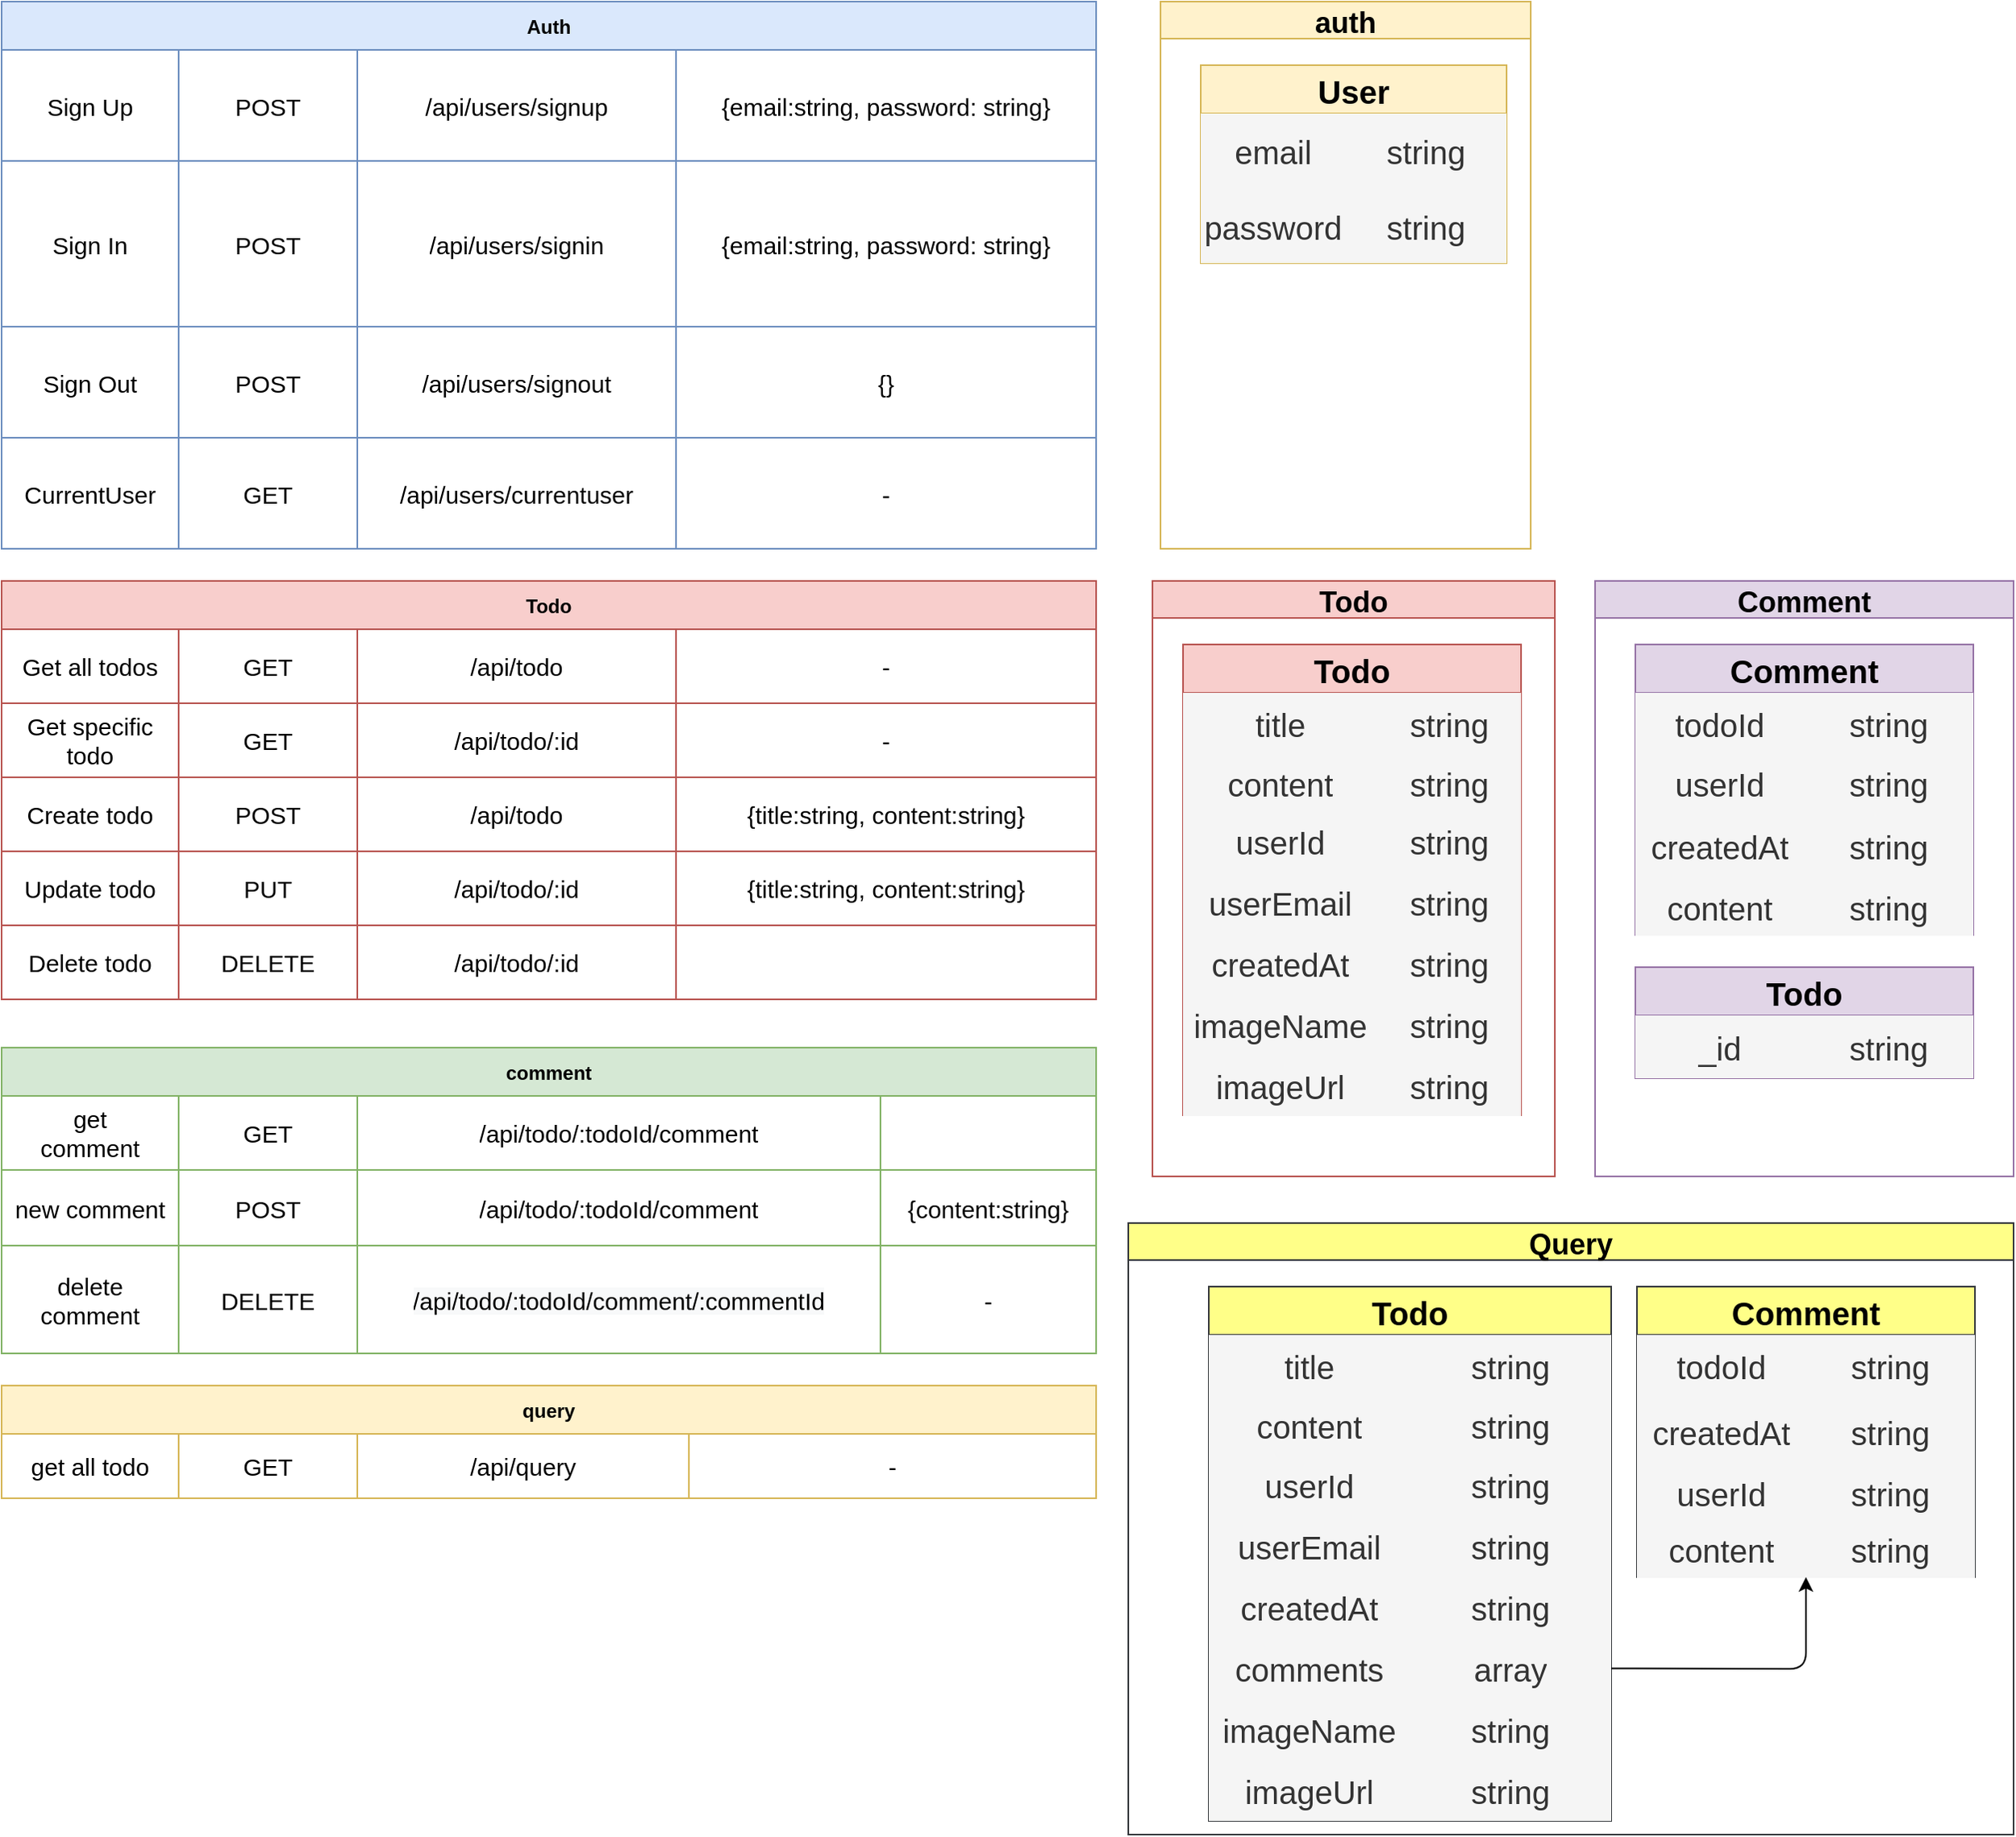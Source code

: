 <mxfile>
    <diagram id="kNeOJjnv65M7sDIE50Z1" name="第2頁">
        <mxGraphModel dx="1045" dy="786" grid="1" gridSize="10" guides="1" tooltips="1" connect="1" arrows="1" fold="1" page="1" pageScale="1" pageWidth="827" pageHeight="1169" background="#ffffff" math="0" shadow="0">
            <root>
                <mxCell id="o2rCxQrs2q715OUxCT-L-0"/>
                <mxCell id="o2rCxQrs2q715OUxCT-L-1" parent="o2rCxQrs2q715OUxCT-L-0"/>
                <mxCell id="rxuDzsYk6l3-nFHS3t-N-0" value="Auth" style="shape=table;startSize=30;container=1;collapsible=0;childLayout=tableLayout;fontStyle=1;align=center;pointerEvents=1;fillColor=#dae8fc;strokeColor=#6c8ebf;" parent="o2rCxQrs2q715OUxCT-L-1" vertex="1">
                    <mxGeometry x="50" y="30" width="680" height="340" as="geometry"/>
                </mxCell>
                <mxCell id="rxuDzsYk6l3-nFHS3t-N-1" value="" style="shape=partialRectangle;html=1;whiteSpace=wrap;collapsible=0;dropTarget=0;pointerEvents=0;fillColor=none;top=0;left=0;bottom=0;right=0;points=[[0,0.5],[1,0.5]];portConstraint=eastwest;" parent="rxuDzsYk6l3-nFHS3t-N-0" vertex="1">
                    <mxGeometry y="30" width="680" height="69" as="geometry"/>
                </mxCell>
                <mxCell id="rxuDzsYk6l3-nFHS3t-N-34" value="Sign Up" style="shape=partialRectangle;html=1;whiteSpace=wrap;connectable=0;fillColor=none;top=0;left=0;bottom=0;right=0;overflow=hidden;pointerEvents=1;fontSize=15;" parent="rxuDzsYk6l3-nFHS3t-N-1" vertex="1">
                    <mxGeometry width="110" height="69" as="geometry">
                        <mxRectangle width="110" height="69" as="alternateBounds"/>
                    </mxGeometry>
                </mxCell>
                <mxCell id="rxuDzsYk6l3-nFHS3t-N-2" value="POST" style="shape=partialRectangle;html=1;whiteSpace=wrap;connectable=0;fillColor=none;top=0;left=0;bottom=0;right=0;overflow=hidden;pointerEvents=1;fontSize=15;" parent="rxuDzsYk6l3-nFHS3t-N-1" vertex="1">
                    <mxGeometry x="110" width="111" height="69" as="geometry">
                        <mxRectangle width="111" height="69" as="alternateBounds"/>
                    </mxGeometry>
                </mxCell>
                <mxCell id="rxuDzsYk6l3-nFHS3t-N-3" value="&lt;span style=&quot;font-size: 15px&quot;&gt;/api/users/signup&lt;/span&gt;" style="shape=partialRectangle;html=1;whiteSpace=wrap;connectable=0;fillColor=none;top=0;left=0;bottom=0;right=0;overflow=hidden;pointerEvents=1;fontSize=15;" parent="rxuDzsYk6l3-nFHS3t-N-1" vertex="1">
                    <mxGeometry x="221" width="198" height="69" as="geometry">
                        <mxRectangle width="198" height="69" as="alternateBounds"/>
                    </mxGeometry>
                </mxCell>
                <mxCell id="rxuDzsYk6l3-nFHS3t-N-4" value="{email:string, password: string}" style="shape=partialRectangle;html=1;whiteSpace=wrap;connectable=0;fillColor=none;top=0;left=0;bottom=0;right=0;overflow=hidden;pointerEvents=1;fontSize=15;" parent="rxuDzsYk6l3-nFHS3t-N-1" vertex="1">
                    <mxGeometry x="419" width="261" height="69" as="geometry">
                        <mxRectangle width="261" height="69" as="alternateBounds"/>
                    </mxGeometry>
                </mxCell>
                <mxCell id="rxuDzsYk6l3-nFHS3t-N-5" value="" style="shape=partialRectangle;html=1;whiteSpace=wrap;collapsible=0;dropTarget=0;pointerEvents=0;fillColor=none;top=0;left=0;bottom=0;right=0;points=[[0,0.5],[1,0.5]];portConstraint=eastwest;" parent="rxuDzsYk6l3-nFHS3t-N-0" vertex="1">
                    <mxGeometry y="99" width="680" height="103" as="geometry"/>
                </mxCell>
                <mxCell id="rxuDzsYk6l3-nFHS3t-N-35" value="Sign In" style="shape=partialRectangle;html=1;whiteSpace=wrap;connectable=0;fillColor=none;top=0;left=0;bottom=0;right=0;overflow=hidden;pointerEvents=1;fontSize=15;" parent="rxuDzsYk6l3-nFHS3t-N-5" vertex="1">
                    <mxGeometry width="110" height="103" as="geometry">
                        <mxRectangle width="110" height="103" as="alternateBounds"/>
                    </mxGeometry>
                </mxCell>
                <mxCell id="rxuDzsYk6l3-nFHS3t-N-6" value="POST" style="shape=partialRectangle;html=1;whiteSpace=wrap;connectable=0;fillColor=none;top=0;left=0;bottom=0;right=0;overflow=hidden;pointerEvents=1;fontSize=15;" parent="rxuDzsYk6l3-nFHS3t-N-5" vertex="1">
                    <mxGeometry x="110" width="111" height="103" as="geometry">
                        <mxRectangle width="111" height="103" as="alternateBounds"/>
                    </mxGeometry>
                </mxCell>
                <mxCell id="rxuDzsYk6l3-nFHS3t-N-7" value="&lt;span&gt;/api/users/signin&lt;/span&gt;" style="shape=partialRectangle;html=1;whiteSpace=wrap;connectable=0;fillColor=none;top=0;left=0;bottom=0;right=0;overflow=hidden;pointerEvents=1;fontSize=15;" parent="rxuDzsYk6l3-nFHS3t-N-5" vertex="1">
                    <mxGeometry x="221" width="198" height="103" as="geometry">
                        <mxRectangle width="198" height="103" as="alternateBounds"/>
                    </mxGeometry>
                </mxCell>
                <mxCell id="rxuDzsYk6l3-nFHS3t-N-8" value="{email:string, password: string}" style="shape=partialRectangle;html=1;whiteSpace=wrap;connectable=0;fillColor=none;top=0;left=0;bottom=0;right=0;overflow=hidden;pointerEvents=1;fontSize=15;" parent="rxuDzsYk6l3-nFHS3t-N-5" vertex="1">
                    <mxGeometry x="419" width="261" height="103" as="geometry">
                        <mxRectangle width="261" height="103" as="alternateBounds"/>
                    </mxGeometry>
                </mxCell>
                <mxCell id="rxuDzsYk6l3-nFHS3t-N-9" value="" style="shape=partialRectangle;html=1;whiteSpace=wrap;collapsible=0;dropTarget=0;pointerEvents=0;fillColor=none;top=0;left=0;bottom=0;right=0;points=[[0,0.5],[1,0.5]];portConstraint=eastwest;" parent="rxuDzsYk6l3-nFHS3t-N-0" vertex="1">
                    <mxGeometry y="202" width="680" height="69" as="geometry"/>
                </mxCell>
                <mxCell id="rxuDzsYk6l3-nFHS3t-N-36" value="Sign Out" style="shape=partialRectangle;html=1;whiteSpace=wrap;connectable=0;fillColor=none;top=0;left=0;bottom=0;right=0;overflow=hidden;pointerEvents=1;fontSize=15;" parent="rxuDzsYk6l3-nFHS3t-N-9" vertex="1">
                    <mxGeometry width="110" height="69" as="geometry">
                        <mxRectangle width="110" height="69" as="alternateBounds"/>
                    </mxGeometry>
                </mxCell>
                <mxCell id="rxuDzsYk6l3-nFHS3t-N-10" value="POST" style="shape=partialRectangle;html=1;whiteSpace=wrap;connectable=0;fillColor=none;top=0;left=0;bottom=0;right=0;overflow=hidden;pointerEvents=1;fontSize=15;" parent="rxuDzsYk6l3-nFHS3t-N-9" vertex="1">
                    <mxGeometry x="110" width="111" height="69" as="geometry">
                        <mxRectangle width="111" height="69" as="alternateBounds"/>
                    </mxGeometry>
                </mxCell>
                <mxCell id="rxuDzsYk6l3-nFHS3t-N-11" value="&lt;span&gt;/api/users/signout&lt;/span&gt;" style="shape=partialRectangle;html=1;whiteSpace=wrap;connectable=0;fillColor=none;top=0;left=0;bottom=0;right=0;overflow=hidden;pointerEvents=1;fontSize=15;" parent="rxuDzsYk6l3-nFHS3t-N-9" vertex="1">
                    <mxGeometry x="221" width="198" height="69" as="geometry">
                        <mxRectangle width="198" height="69" as="alternateBounds"/>
                    </mxGeometry>
                </mxCell>
                <mxCell id="rxuDzsYk6l3-nFHS3t-N-12" value="{}" style="shape=partialRectangle;html=1;whiteSpace=wrap;connectable=0;fillColor=none;top=0;left=0;bottom=0;right=0;overflow=hidden;pointerEvents=1;fontSize=15;" parent="rxuDzsYk6l3-nFHS3t-N-9" vertex="1">
                    <mxGeometry x="419" width="261" height="69" as="geometry">
                        <mxRectangle width="261" height="69" as="alternateBounds"/>
                    </mxGeometry>
                </mxCell>
                <mxCell id="rxuDzsYk6l3-nFHS3t-N-13" style="shape=partialRectangle;html=1;whiteSpace=wrap;collapsible=0;dropTarget=0;pointerEvents=0;fillColor=none;top=0;left=0;bottom=0;right=0;points=[[0,0.5],[1,0.5]];portConstraint=eastwest;" parent="rxuDzsYk6l3-nFHS3t-N-0" vertex="1">
                    <mxGeometry y="271" width="680" height="69" as="geometry"/>
                </mxCell>
                <mxCell id="rxuDzsYk6l3-nFHS3t-N-37" value="CurrentUser" style="shape=partialRectangle;html=1;whiteSpace=wrap;connectable=0;fillColor=none;top=0;left=0;bottom=0;right=0;overflow=hidden;pointerEvents=1;fontSize=15;" parent="rxuDzsYk6l3-nFHS3t-N-13" vertex="1">
                    <mxGeometry width="110" height="69" as="geometry">
                        <mxRectangle width="110" height="69" as="alternateBounds"/>
                    </mxGeometry>
                </mxCell>
                <mxCell id="rxuDzsYk6l3-nFHS3t-N-14" value="GET" style="shape=partialRectangle;html=1;whiteSpace=wrap;connectable=0;fillColor=none;top=0;left=0;bottom=0;right=0;overflow=hidden;pointerEvents=1;fontSize=15;" parent="rxuDzsYk6l3-nFHS3t-N-13" vertex="1">
                    <mxGeometry x="110" width="111" height="69" as="geometry">
                        <mxRectangle width="111" height="69" as="alternateBounds"/>
                    </mxGeometry>
                </mxCell>
                <mxCell id="rxuDzsYk6l3-nFHS3t-N-15" value="&lt;span&gt;/api/users/currentuser&lt;/span&gt;" style="shape=partialRectangle;html=1;whiteSpace=wrap;connectable=0;fillColor=none;top=0;left=0;bottom=0;right=0;overflow=hidden;pointerEvents=1;fontSize=15;" parent="rxuDzsYk6l3-nFHS3t-N-13" vertex="1">
                    <mxGeometry x="221" width="198" height="69" as="geometry">
                        <mxRectangle width="198" height="69" as="alternateBounds"/>
                    </mxGeometry>
                </mxCell>
                <mxCell id="rxuDzsYk6l3-nFHS3t-N-16" value="-" style="shape=partialRectangle;html=1;whiteSpace=wrap;connectable=0;fillColor=none;top=0;left=0;bottom=0;right=0;overflow=hidden;pointerEvents=1;fontSize=15;" parent="rxuDzsYk6l3-nFHS3t-N-13" vertex="1">
                    <mxGeometry x="419" width="261" height="69" as="geometry">
                        <mxRectangle width="261" height="69" as="alternateBounds"/>
                    </mxGeometry>
                </mxCell>
                <mxCell id="rxuDzsYk6l3-nFHS3t-N-17" value="Todo" style="shape=table;startSize=30;container=1;collapsible=0;childLayout=tableLayout;fontStyle=1;align=center;pointerEvents=1;fillColor=#f8cecc;strokeColor=#b85450;" parent="o2rCxQrs2q715OUxCT-L-1" vertex="1">
                    <mxGeometry x="50" y="390" width="680" height="260" as="geometry"/>
                </mxCell>
                <mxCell id="rxuDzsYk6l3-nFHS3t-N-18" value="" style="shape=partialRectangle;html=1;whiteSpace=wrap;collapsible=0;dropTarget=0;pointerEvents=0;fillColor=none;top=0;left=0;bottom=0;right=0;points=[[0,0.5],[1,0.5]];portConstraint=eastwest;" parent="rxuDzsYk6l3-nFHS3t-N-17" vertex="1">
                    <mxGeometry y="30" width="680" height="46" as="geometry"/>
                </mxCell>
                <mxCell id="rxuDzsYk6l3-nFHS3t-N-42" value="Get all todos" style="shape=partialRectangle;html=1;whiteSpace=wrap;connectable=0;fillColor=none;top=0;left=0;bottom=0;right=0;overflow=hidden;pointerEvents=1;fontSize=15;" parent="rxuDzsYk6l3-nFHS3t-N-18" vertex="1">
                    <mxGeometry width="110" height="46" as="geometry">
                        <mxRectangle width="110" height="46" as="alternateBounds"/>
                    </mxGeometry>
                </mxCell>
                <mxCell id="rxuDzsYk6l3-nFHS3t-N-19" value="GET" style="shape=partialRectangle;html=1;whiteSpace=wrap;connectable=0;fillColor=none;top=0;left=0;bottom=0;right=0;overflow=hidden;pointerEvents=1;fontSize=15;" parent="rxuDzsYk6l3-nFHS3t-N-18" vertex="1">
                    <mxGeometry x="110" width="111" height="46" as="geometry">
                        <mxRectangle width="111" height="46" as="alternateBounds"/>
                    </mxGeometry>
                </mxCell>
                <mxCell id="rxuDzsYk6l3-nFHS3t-N-20" value="/api/todo" style="shape=partialRectangle;html=1;whiteSpace=wrap;connectable=0;fillColor=none;top=0;left=0;bottom=0;right=0;overflow=hidden;pointerEvents=1;fontSize=15;" parent="rxuDzsYk6l3-nFHS3t-N-18" vertex="1">
                    <mxGeometry x="221" width="198" height="46" as="geometry">
                        <mxRectangle width="198" height="46" as="alternateBounds"/>
                    </mxGeometry>
                </mxCell>
                <mxCell id="rxuDzsYk6l3-nFHS3t-N-21" value="-" style="shape=partialRectangle;html=1;whiteSpace=wrap;connectable=0;fillColor=none;top=0;left=0;bottom=0;right=0;overflow=hidden;pointerEvents=1;fontSize=15;" parent="rxuDzsYk6l3-nFHS3t-N-18" vertex="1">
                    <mxGeometry x="419" width="261" height="46" as="geometry">
                        <mxRectangle width="261" height="46" as="alternateBounds"/>
                    </mxGeometry>
                </mxCell>
                <mxCell id="rxuDzsYk6l3-nFHS3t-N-22" value="" style="shape=partialRectangle;html=1;whiteSpace=wrap;collapsible=0;dropTarget=0;pointerEvents=0;fillColor=none;top=0;left=0;bottom=0;right=0;points=[[0,0.5],[1,0.5]];portConstraint=eastwest;" parent="rxuDzsYk6l3-nFHS3t-N-17" vertex="1">
                    <mxGeometry y="76" width="680" height="46" as="geometry"/>
                </mxCell>
                <mxCell id="rxuDzsYk6l3-nFHS3t-N-43" value="Get specific todo" style="shape=partialRectangle;html=1;whiteSpace=wrap;connectable=0;fillColor=none;top=0;left=0;bottom=0;right=0;overflow=hidden;pointerEvents=1;fontSize=15;" parent="rxuDzsYk6l3-nFHS3t-N-22" vertex="1">
                    <mxGeometry width="110" height="46" as="geometry">
                        <mxRectangle width="110" height="46" as="alternateBounds"/>
                    </mxGeometry>
                </mxCell>
                <mxCell id="rxuDzsYk6l3-nFHS3t-N-23" value="GET" style="shape=partialRectangle;html=1;whiteSpace=wrap;connectable=0;fillColor=none;top=0;left=0;bottom=0;right=0;overflow=hidden;pointerEvents=1;fontSize=15;" parent="rxuDzsYk6l3-nFHS3t-N-22" vertex="1">
                    <mxGeometry x="110" width="111" height="46" as="geometry">
                        <mxRectangle width="111" height="46" as="alternateBounds"/>
                    </mxGeometry>
                </mxCell>
                <mxCell id="rxuDzsYk6l3-nFHS3t-N-24" value="/api/todo/:id" style="shape=partialRectangle;html=1;whiteSpace=wrap;connectable=0;fillColor=none;top=0;left=0;bottom=0;right=0;overflow=hidden;pointerEvents=1;fontSize=15;" parent="rxuDzsYk6l3-nFHS3t-N-22" vertex="1">
                    <mxGeometry x="221" width="198" height="46" as="geometry">
                        <mxRectangle width="198" height="46" as="alternateBounds"/>
                    </mxGeometry>
                </mxCell>
                <mxCell id="rxuDzsYk6l3-nFHS3t-N-25" value="-" style="shape=partialRectangle;html=1;whiteSpace=wrap;connectable=0;fillColor=none;top=0;left=0;bottom=0;right=0;overflow=hidden;pointerEvents=1;fontSize=15;" parent="rxuDzsYk6l3-nFHS3t-N-22" vertex="1">
                    <mxGeometry x="419" width="261" height="46" as="geometry">
                        <mxRectangle width="261" height="46" as="alternateBounds"/>
                    </mxGeometry>
                </mxCell>
                <mxCell id="rxuDzsYk6l3-nFHS3t-N-26" value="" style="shape=partialRectangle;html=1;whiteSpace=wrap;collapsible=0;dropTarget=0;pointerEvents=0;fillColor=none;top=0;left=0;bottom=0;right=0;points=[[0,0.5],[1,0.5]];portConstraint=eastwest;" parent="rxuDzsYk6l3-nFHS3t-N-17" vertex="1">
                    <mxGeometry y="122" width="680" height="46" as="geometry"/>
                </mxCell>
                <mxCell id="rxuDzsYk6l3-nFHS3t-N-44" value="Create todo" style="shape=partialRectangle;html=1;whiteSpace=wrap;connectable=0;fillColor=none;top=0;left=0;bottom=0;right=0;overflow=hidden;pointerEvents=1;fontSize=15;" parent="rxuDzsYk6l3-nFHS3t-N-26" vertex="1">
                    <mxGeometry width="110" height="46" as="geometry">
                        <mxRectangle width="110" height="46" as="alternateBounds"/>
                    </mxGeometry>
                </mxCell>
                <mxCell id="rxuDzsYk6l3-nFHS3t-N-27" value="POST" style="shape=partialRectangle;html=1;whiteSpace=wrap;connectable=0;fillColor=none;top=0;left=0;bottom=0;right=0;overflow=hidden;pointerEvents=1;fontSize=15;" parent="rxuDzsYk6l3-nFHS3t-N-26" vertex="1">
                    <mxGeometry x="110" width="111" height="46" as="geometry">
                        <mxRectangle width="111" height="46" as="alternateBounds"/>
                    </mxGeometry>
                </mxCell>
                <mxCell id="rxuDzsYk6l3-nFHS3t-N-28" value="&lt;span&gt;/api/todo&lt;/span&gt;" style="shape=partialRectangle;html=1;whiteSpace=wrap;connectable=0;fillColor=none;top=0;left=0;bottom=0;right=0;overflow=hidden;pointerEvents=1;fontSize=15;" parent="rxuDzsYk6l3-nFHS3t-N-26" vertex="1">
                    <mxGeometry x="221" width="198" height="46" as="geometry">
                        <mxRectangle width="198" height="46" as="alternateBounds"/>
                    </mxGeometry>
                </mxCell>
                <mxCell id="rxuDzsYk6l3-nFHS3t-N-29" value="{title:string, content:string}" style="shape=partialRectangle;html=1;whiteSpace=wrap;connectable=0;fillColor=none;top=0;left=0;bottom=0;right=0;overflow=hidden;pointerEvents=1;fontSize=15;" parent="rxuDzsYk6l3-nFHS3t-N-26" vertex="1">
                    <mxGeometry x="419" width="261" height="46" as="geometry">
                        <mxRectangle width="261" height="46" as="alternateBounds"/>
                    </mxGeometry>
                </mxCell>
                <mxCell id="rxuDzsYk6l3-nFHS3t-N-30" style="shape=partialRectangle;html=1;whiteSpace=wrap;collapsible=0;dropTarget=0;pointerEvents=0;fillColor=none;top=0;left=0;bottom=0;right=0;points=[[0,0.5],[1,0.5]];portConstraint=eastwest;" parent="rxuDzsYk6l3-nFHS3t-N-17" vertex="1">
                    <mxGeometry y="168" width="680" height="46" as="geometry"/>
                </mxCell>
                <mxCell id="rxuDzsYk6l3-nFHS3t-N-45" value="Update todo" style="shape=partialRectangle;html=1;whiteSpace=wrap;connectable=0;fillColor=none;top=0;left=0;bottom=0;right=0;overflow=hidden;pointerEvents=1;fontSize=15;" parent="rxuDzsYk6l3-nFHS3t-N-30" vertex="1">
                    <mxGeometry width="110" height="46" as="geometry">
                        <mxRectangle width="110" height="46" as="alternateBounds"/>
                    </mxGeometry>
                </mxCell>
                <mxCell id="rxuDzsYk6l3-nFHS3t-N-31" value="PUT" style="shape=partialRectangle;html=1;whiteSpace=wrap;connectable=0;fillColor=none;top=0;left=0;bottom=0;right=0;overflow=hidden;pointerEvents=1;fontSize=15;" parent="rxuDzsYk6l3-nFHS3t-N-30" vertex="1">
                    <mxGeometry x="110" width="111" height="46" as="geometry">
                        <mxRectangle width="111" height="46" as="alternateBounds"/>
                    </mxGeometry>
                </mxCell>
                <mxCell id="rxuDzsYk6l3-nFHS3t-N-32" value="/api/todo/:id" style="shape=partialRectangle;html=1;whiteSpace=wrap;connectable=0;fillColor=none;top=0;left=0;bottom=0;right=0;overflow=hidden;pointerEvents=1;fontSize=15;" parent="rxuDzsYk6l3-nFHS3t-N-30" vertex="1">
                    <mxGeometry x="221" width="198" height="46" as="geometry">
                        <mxRectangle width="198" height="46" as="alternateBounds"/>
                    </mxGeometry>
                </mxCell>
                <mxCell id="rxuDzsYk6l3-nFHS3t-N-33" value="{title:string, content:string}" style="shape=partialRectangle;html=1;whiteSpace=wrap;connectable=0;fillColor=none;top=0;left=0;bottom=0;right=0;overflow=hidden;pointerEvents=1;fontSize=15;" parent="rxuDzsYk6l3-nFHS3t-N-30" vertex="1">
                    <mxGeometry x="419" width="261" height="46" as="geometry">
                        <mxRectangle width="261" height="46" as="alternateBounds"/>
                    </mxGeometry>
                </mxCell>
                <mxCell id="rtRRFgjXTYYZUIerYxhb-0" style="shape=partialRectangle;html=1;whiteSpace=wrap;collapsible=0;dropTarget=0;pointerEvents=0;fillColor=none;top=0;left=0;bottom=0;right=0;points=[[0,0.5],[1,0.5]];portConstraint=eastwest;" parent="rxuDzsYk6l3-nFHS3t-N-17" vertex="1">
                    <mxGeometry y="214" width="680" height="46" as="geometry"/>
                </mxCell>
                <mxCell id="rtRRFgjXTYYZUIerYxhb-1" value="Delete todo" style="shape=partialRectangle;html=1;whiteSpace=wrap;connectable=0;fillColor=none;top=0;left=0;bottom=0;right=0;overflow=hidden;pointerEvents=1;fontSize=15;" parent="rtRRFgjXTYYZUIerYxhb-0" vertex="1">
                    <mxGeometry width="110" height="46" as="geometry">
                        <mxRectangle width="110" height="46" as="alternateBounds"/>
                    </mxGeometry>
                </mxCell>
                <mxCell id="rtRRFgjXTYYZUIerYxhb-2" value="DELETE" style="shape=partialRectangle;html=1;whiteSpace=wrap;connectable=0;fillColor=none;top=0;left=0;bottom=0;right=0;overflow=hidden;pointerEvents=1;fontSize=15;" parent="rtRRFgjXTYYZUIerYxhb-0" vertex="1">
                    <mxGeometry x="110" width="111" height="46" as="geometry">
                        <mxRectangle width="111" height="46" as="alternateBounds"/>
                    </mxGeometry>
                </mxCell>
                <mxCell id="rtRRFgjXTYYZUIerYxhb-3" value="/api/todo/:id" style="shape=partialRectangle;html=1;whiteSpace=wrap;connectable=0;fillColor=none;top=0;left=0;bottom=0;right=0;overflow=hidden;pointerEvents=1;fontSize=15;" parent="rtRRFgjXTYYZUIerYxhb-0" vertex="1">
                    <mxGeometry x="221" width="198" height="46" as="geometry">
                        <mxRectangle width="198" height="46" as="alternateBounds"/>
                    </mxGeometry>
                </mxCell>
                <mxCell id="rtRRFgjXTYYZUIerYxhb-4" style="shape=partialRectangle;html=1;whiteSpace=wrap;connectable=0;fillColor=none;top=0;left=0;bottom=0;right=0;overflow=hidden;pointerEvents=1;fontSize=15;" parent="rtRRFgjXTYYZUIerYxhb-0" vertex="1">
                    <mxGeometry x="419" width="261" height="46" as="geometry">
                        <mxRectangle width="261" height="46" as="alternateBounds"/>
                    </mxGeometry>
                </mxCell>
                <mxCell id="25cto-z_pGGvBRUPymMC-33" value="auth" style="swimlane;shadow=0;fontSize=18;fillColor=#fff2cc;strokeColor=#d6b656;" parent="o2rCxQrs2q715OUxCT-L-1" vertex="1">
                    <mxGeometry x="770" y="30" width="230" height="340" as="geometry">
                        <mxRectangle x="100" y="310" width="190" height="30" as="alternateBounds"/>
                    </mxGeometry>
                </mxCell>
                <mxCell id="o2rCxQrs2q715OUxCT-L-52" value="User" style="shape=table;startSize=30;container=1;collapsible=0;childLayout=tableLayout;fontStyle=1;align=center;pointerEvents=1;rounded=0;shadow=0;sketch=0;fontSize=20;swimlaneFillColor=none;labelBackgroundColor=none;labelBorderColor=none;fillColor=#fff2cc;strokeColor=#d6b656;" parent="25cto-z_pGGvBRUPymMC-33" vertex="1">
                    <mxGeometry x="25" y="39.5" width="190" height="123" as="geometry"/>
                </mxCell>
                <mxCell id="o2rCxQrs2q715OUxCT-L-53" value="" style="shape=partialRectangle;whiteSpace=wrap;collapsible=0;dropTarget=0;pointerEvents=0;top=0;left=0;bottom=0;right=0;points=[[0,0.5],[1,0.5]];portConstraint=eastwest;rounded=0;shadow=0;sketch=0;fontSize=12;labelBackgroundColor=none;labelBorderColor=none;fillColor=#f5f5f5;fontColor=#333333;strokeColor=#666666;" parent="o2rCxQrs2q715OUxCT-L-52" vertex="1">
                    <mxGeometry y="30" width="190" height="47" as="geometry"/>
                </mxCell>
                <mxCell id="o2rCxQrs2q715OUxCT-L-65" value="email" style="shape=partialRectangle;whiteSpace=wrap;connectable=0;top=0;left=0;bottom=0;right=0;overflow=hidden;pointerEvents=1;rounded=0;shadow=0;sketch=0;fontSize=20;labelBackgroundColor=none;labelBorderColor=none;fillColor=#f5f5f5;fontColor=#333333;strokeColor=#666666;" parent="o2rCxQrs2q715OUxCT-L-53" vertex="1">
                    <mxGeometry width="90" height="47" as="geometry">
                        <mxRectangle width="90" height="47" as="alternateBounds"/>
                    </mxGeometry>
                </mxCell>
                <mxCell id="o2rCxQrs2q715OUxCT-L-54" value="string" style="shape=partialRectangle;whiteSpace=wrap;connectable=0;top=0;left=0;bottom=0;right=0;overflow=hidden;pointerEvents=1;rounded=0;shadow=0;sketch=0;fontSize=20;labelBackgroundColor=none;labelBorderColor=none;fillColor=#f5f5f5;fontColor=#333333;strokeColor=#666666;" parent="o2rCxQrs2q715OUxCT-L-53" vertex="1">
                    <mxGeometry x="90" width="100" height="47" as="geometry">
                        <mxRectangle width="100" height="47" as="alternateBounds"/>
                    </mxGeometry>
                </mxCell>
                <mxCell id="o2rCxQrs2q715OUxCT-L-57" value="" style="shape=partialRectangle;whiteSpace=wrap;collapsible=0;dropTarget=0;pointerEvents=0;top=0;left=0;bottom=0;right=0;points=[[0,0.5],[1,0.5]];portConstraint=eastwest;rounded=0;shadow=0;sketch=0;fontSize=12;labelBackgroundColor=none;labelBorderColor=none;fillColor=#f5f5f5;fontColor=#333333;strokeColor=#666666;" parent="o2rCxQrs2q715OUxCT-L-52" vertex="1">
                    <mxGeometry y="77" width="190" height="46" as="geometry"/>
                </mxCell>
                <mxCell id="o2rCxQrs2q715OUxCT-L-66" value="password" style="shape=partialRectangle;whiteSpace=wrap;connectable=0;top=0;left=0;bottom=0;right=0;overflow=hidden;pointerEvents=1;rounded=0;shadow=0;sketch=0;fontSize=20;labelBackgroundColor=none;labelBorderColor=none;fillColor=#f5f5f5;fontColor=#333333;strokeColor=#666666;" parent="o2rCxQrs2q715OUxCT-L-57" vertex="1">
                    <mxGeometry width="90" height="46" as="geometry">
                        <mxRectangle width="90" height="46" as="alternateBounds"/>
                    </mxGeometry>
                </mxCell>
                <mxCell id="o2rCxQrs2q715OUxCT-L-58" value="string" style="shape=partialRectangle;whiteSpace=wrap;connectable=0;top=0;left=0;bottom=0;right=0;overflow=hidden;pointerEvents=1;rounded=0;shadow=0;sketch=0;fontSize=20;labelBackgroundColor=none;labelBorderColor=none;fillColor=#f5f5f5;fontColor=#333333;strokeColor=#666666;" parent="o2rCxQrs2q715OUxCT-L-57" vertex="1">
                    <mxGeometry x="90" width="100" height="46" as="geometry">
                        <mxRectangle width="100" height="46" as="alternateBounds"/>
                    </mxGeometry>
                </mxCell>
                <mxCell id="25cto-z_pGGvBRUPymMC-34" value="Comment" style="swimlane;shadow=0;fontSize=18;fillColor=#e1d5e7;strokeColor=#9673a6;" parent="o2rCxQrs2q715OUxCT-L-1" vertex="1">
                    <mxGeometry x="1040" y="390" width="260" height="370" as="geometry"/>
                </mxCell>
                <mxCell id="25cto-z_pGGvBRUPymMC-0" value="Comment" style="shape=table;startSize=30;container=1;collapsible=0;childLayout=tableLayout;fontStyle=1;align=center;pointerEvents=1;rounded=0;shadow=0;sketch=0;fontSize=20;swimlaneFillColor=none;labelBackgroundColor=none;labelBorderColor=none;fillColor=#e1d5e7;strokeColor=#9673a6;" parent="25cto-z_pGGvBRUPymMC-34" vertex="1">
                    <mxGeometry x="25" y="39.5" width="210" height="180.5" as="geometry"/>
                </mxCell>
                <mxCell id="25cto-z_pGGvBRUPymMC-1" value="" style="shape=partialRectangle;whiteSpace=wrap;collapsible=0;dropTarget=0;pointerEvents=0;top=0;left=0;bottom=0;right=0;points=[[0,0.5],[1,0.5]];portConstraint=eastwest;rounded=0;shadow=0;sketch=0;fontSize=12;labelBackgroundColor=none;labelBorderColor=none;fillColor=#f5f5f5;fontColor=#333333;strokeColor=#666666;" parent="25cto-z_pGGvBRUPymMC-0" vertex="1">
                    <mxGeometry y="30" width="210" height="39" as="geometry"/>
                </mxCell>
                <mxCell id="25cto-z_pGGvBRUPymMC-2" value="todoId" style="shape=partialRectangle;whiteSpace=wrap;connectable=0;top=0;left=0;bottom=0;right=0;overflow=hidden;pointerEvents=1;rounded=0;shadow=0;sketch=0;fontSize=20;labelBackgroundColor=none;labelBorderColor=none;fillColor=#f5f5f5;fontColor=#333333;strokeColor=#666666;" parent="25cto-z_pGGvBRUPymMC-1" vertex="1">
                    <mxGeometry width="105" height="39" as="geometry">
                        <mxRectangle width="105" height="39" as="alternateBounds"/>
                    </mxGeometry>
                </mxCell>
                <mxCell id="25cto-z_pGGvBRUPymMC-3" value="string" style="shape=partialRectangle;whiteSpace=wrap;connectable=0;top=0;left=0;bottom=0;right=0;overflow=hidden;pointerEvents=1;rounded=0;shadow=0;sketch=0;fontSize=20;labelBackgroundColor=none;labelBorderColor=none;fillColor=#f5f5f5;fontColor=#333333;strokeColor=#666666;" parent="25cto-z_pGGvBRUPymMC-1" vertex="1">
                    <mxGeometry x="105" width="105" height="39" as="geometry">
                        <mxRectangle width="105" height="39" as="alternateBounds"/>
                    </mxGeometry>
                </mxCell>
                <mxCell id="25cto-z_pGGvBRUPymMC-26" style="shape=partialRectangle;whiteSpace=wrap;collapsible=0;dropTarget=0;pointerEvents=0;top=0;left=0;bottom=0;right=0;points=[[0,0.5],[1,0.5]];portConstraint=eastwest;rounded=0;shadow=0;sketch=0;fontSize=12;labelBackgroundColor=none;labelBorderColor=none;fillColor=#f5f5f5;fontColor=#333333;strokeColor=#666666;" parent="25cto-z_pGGvBRUPymMC-0" vertex="1">
                    <mxGeometry y="69" width="210" height="35" as="geometry"/>
                </mxCell>
                <mxCell id="25cto-z_pGGvBRUPymMC-27" value="userId" style="shape=partialRectangle;whiteSpace=wrap;connectable=0;top=0;left=0;bottom=0;right=0;overflow=hidden;pointerEvents=1;rounded=0;shadow=0;sketch=0;fontSize=20;labelBackgroundColor=none;labelBorderColor=none;fillColor=#f5f5f5;fontColor=#333333;strokeColor=#666666;" parent="25cto-z_pGGvBRUPymMC-26" vertex="1">
                    <mxGeometry width="105" height="35" as="geometry">
                        <mxRectangle width="105" height="35" as="alternateBounds"/>
                    </mxGeometry>
                </mxCell>
                <mxCell id="25cto-z_pGGvBRUPymMC-28" value="string" style="shape=partialRectangle;whiteSpace=wrap;connectable=0;top=0;left=0;bottom=0;right=0;overflow=hidden;pointerEvents=1;rounded=0;shadow=0;sketch=0;fontSize=20;labelBackgroundColor=none;labelBorderColor=none;fillColor=#f5f5f5;fontColor=#333333;strokeColor=#666666;" parent="25cto-z_pGGvBRUPymMC-26" vertex="1">
                    <mxGeometry x="105" width="105" height="35" as="geometry">
                        <mxRectangle width="105" height="35" as="alternateBounds"/>
                    </mxGeometry>
                </mxCell>
                <mxCell id="25cto-z_pGGvBRUPymMC-7" style="shape=partialRectangle;whiteSpace=wrap;collapsible=0;dropTarget=0;pointerEvents=0;top=0;left=0;bottom=0;right=0;points=[[0,0.5],[1,0.5]];portConstraint=eastwest;rounded=0;shadow=0;sketch=0;fontSize=12;labelBackgroundColor=none;labelBorderColor=none;fillColor=#f5f5f5;fontColor=#333333;strokeColor=#666666;" parent="25cto-z_pGGvBRUPymMC-0" vertex="1">
                    <mxGeometry y="104" width="210" height="42" as="geometry"/>
                </mxCell>
                <mxCell id="25cto-z_pGGvBRUPymMC-8" value="createdAt" style="shape=partialRectangle;whiteSpace=wrap;connectable=0;top=0;left=0;bottom=0;right=0;overflow=hidden;pointerEvents=1;rounded=0;shadow=0;sketch=0;fontSize=20;labelBackgroundColor=none;labelBorderColor=none;fillColor=#f5f5f5;fontColor=#333333;strokeColor=#666666;" parent="25cto-z_pGGvBRUPymMC-7" vertex="1">
                    <mxGeometry width="105" height="42" as="geometry">
                        <mxRectangle width="105" height="42" as="alternateBounds"/>
                    </mxGeometry>
                </mxCell>
                <mxCell id="25cto-z_pGGvBRUPymMC-9" value="string" style="shape=partialRectangle;whiteSpace=wrap;connectable=0;top=0;left=0;bottom=0;right=0;overflow=hidden;pointerEvents=1;rounded=0;shadow=0;sketch=0;fontSize=20;labelBackgroundColor=none;labelBorderColor=none;fillColor=#f5f5f5;fontColor=#333333;strokeColor=#666666;" parent="25cto-z_pGGvBRUPymMC-7" vertex="1">
                    <mxGeometry x="105" width="105" height="42" as="geometry">
                        <mxRectangle width="105" height="42" as="alternateBounds"/>
                    </mxGeometry>
                </mxCell>
                <mxCell id="25cto-z_pGGvBRUPymMC-4" value="" style="shape=partialRectangle;whiteSpace=wrap;collapsible=0;dropTarget=0;pointerEvents=0;top=0;left=0;bottom=0;right=0;points=[[0,0.5],[1,0.5]];portConstraint=eastwest;rounded=0;shadow=0;sketch=0;fontSize=12;labelBackgroundColor=none;labelBorderColor=none;fillColor=#f5f5f5;fontColor=#333333;strokeColor=#666666;" parent="25cto-z_pGGvBRUPymMC-0" vertex="1">
                    <mxGeometry y="146" width="210" height="35" as="geometry"/>
                </mxCell>
                <mxCell id="25cto-z_pGGvBRUPymMC-5" value="content" style="shape=partialRectangle;whiteSpace=wrap;connectable=0;top=0;left=0;bottom=0;right=0;overflow=hidden;pointerEvents=1;rounded=0;shadow=0;sketch=0;fontSize=20;labelBackgroundColor=none;labelBorderColor=none;fillColor=#f5f5f5;fontColor=#333333;strokeColor=#666666;" parent="25cto-z_pGGvBRUPymMC-4" vertex="1">
                    <mxGeometry width="105" height="35" as="geometry">
                        <mxRectangle width="105" height="35" as="alternateBounds"/>
                    </mxGeometry>
                </mxCell>
                <mxCell id="25cto-z_pGGvBRUPymMC-6" value="string" style="shape=partialRectangle;whiteSpace=wrap;connectable=0;top=0;left=0;bottom=0;right=0;overflow=hidden;pointerEvents=1;rounded=0;shadow=0;sketch=0;fontSize=20;labelBackgroundColor=none;labelBorderColor=none;fillColor=#f5f5f5;fontColor=#333333;strokeColor=#666666;" parent="25cto-z_pGGvBRUPymMC-4" vertex="1">
                    <mxGeometry x="105" width="105" height="35" as="geometry">
                        <mxRectangle width="105" height="35" as="alternateBounds"/>
                    </mxGeometry>
                </mxCell>
                <mxCell id="_4CfLQ0V76cyszic2F12-0" value="Todo" style="shape=table;startSize=30;container=1;collapsible=0;childLayout=tableLayout;fontStyle=1;align=center;pointerEvents=1;rounded=0;shadow=0;sketch=0;fontSize=20;swimlaneFillColor=none;labelBackgroundColor=none;labelBorderColor=none;fillColor=#e1d5e7;strokeColor=#9673a6;" parent="25cto-z_pGGvBRUPymMC-34" vertex="1">
                    <mxGeometry x="25" y="240" width="210" height="69" as="geometry"/>
                </mxCell>
                <mxCell id="_4CfLQ0V76cyszic2F12-1" value="" style="shape=partialRectangle;whiteSpace=wrap;collapsible=0;dropTarget=0;pointerEvents=0;top=0;left=0;bottom=0;right=0;points=[[0,0.5],[1,0.5]];portConstraint=eastwest;rounded=0;shadow=0;sketch=0;fontSize=12;labelBackgroundColor=none;labelBorderColor=none;fillColor=#f5f5f5;fontColor=#333333;strokeColor=#666666;" parent="_4CfLQ0V76cyszic2F12-0" vertex="1">
                    <mxGeometry y="30" width="210" height="39" as="geometry"/>
                </mxCell>
                <mxCell id="_4CfLQ0V76cyszic2F12-2" value="_id" style="shape=partialRectangle;whiteSpace=wrap;connectable=0;top=0;left=0;bottom=0;right=0;overflow=hidden;pointerEvents=1;rounded=0;shadow=0;sketch=0;fontSize=20;labelBackgroundColor=none;labelBorderColor=none;fillColor=#f5f5f5;fontColor=#333333;strokeColor=#666666;" parent="_4CfLQ0V76cyszic2F12-1" vertex="1">
                    <mxGeometry width="105" height="39" as="geometry">
                        <mxRectangle width="105" height="39" as="alternateBounds"/>
                    </mxGeometry>
                </mxCell>
                <mxCell id="_4CfLQ0V76cyszic2F12-3" value="string" style="shape=partialRectangle;whiteSpace=wrap;connectable=0;top=0;left=0;bottom=0;right=0;overflow=hidden;pointerEvents=1;rounded=0;shadow=0;sketch=0;fontSize=20;labelBackgroundColor=none;labelBorderColor=none;fillColor=#f5f5f5;fontColor=#333333;strokeColor=#666666;" parent="_4CfLQ0V76cyszic2F12-1" vertex="1">
                    <mxGeometry x="105" width="105" height="39" as="geometry">
                        <mxRectangle width="105" height="39" as="alternateBounds"/>
                    </mxGeometry>
                </mxCell>
                <mxCell id="25cto-z_pGGvBRUPymMC-35" value="Todo" style="swimlane;shadow=0;fontSize=18;fillColor=#f8cecc;strokeColor=#b85450;" parent="o2rCxQrs2q715OUxCT-L-1" vertex="1">
                    <mxGeometry x="765" y="390" width="250" height="370" as="geometry"/>
                </mxCell>
                <mxCell id="o2rCxQrs2q715OUxCT-L-68" value="Todo" style="shape=table;startSize=30;container=1;collapsible=0;childLayout=tableLayout;fontStyle=1;align=center;pointerEvents=1;rounded=0;shadow=0;sketch=0;fontSize=20;swimlaneFillColor=none;labelBackgroundColor=none;labelBorderColor=none;fillColor=#f8cecc;strokeColor=#b85450;" parent="25cto-z_pGGvBRUPymMC-35" vertex="1">
                    <mxGeometry x="19" y="39.5" width="210" height="292.5" as="geometry"/>
                </mxCell>
                <mxCell id="o2rCxQrs2q715OUxCT-L-69" value="" style="shape=partialRectangle;whiteSpace=wrap;collapsible=0;dropTarget=0;pointerEvents=0;top=0;left=0;bottom=0;right=0;points=[[0,0.5],[1,0.5]];portConstraint=eastwest;rounded=0;shadow=0;sketch=0;fontSize=12;labelBackgroundColor=none;labelBorderColor=none;fillColor=#f5f5f5;fontColor=#333333;strokeColor=#666666;" parent="o2rCxQrs2q715OUxCT-L-68" vertex="1">
                    <mxGeometry y="30" width="210" height="39" as="geometry"/>
                </mxCell>
                <mxCell id="o2rCxQrs2q715OUxCT-L-70" value="title" style="shape=partialRectangle;whiteSpace=wrap;connectable=0;top=0;left=0;bottom=0;right=0;overflow=hidden;pointerEvents=1;rounded=0;shadow=0;sketch=0;fontSize=20;labelBackgroundColor=none;labelBorderColor=none;fillColor=#f5f5f5;fontColor=#333333;strokeColor=#666666;" parent="o2rCxQrs2q715OUxCT-L-69" vertex="1">
                    <mxGeometry width="121" height="39" as="geometry">
                        <mxRectangle width="121" height="39" as="alternateBounds"/>
                    </mxGeometry>
                </mxCell>
                <mxCell id="o2rCxQrs2q715OUxCT-L-71" value="string" style="shape=partialRectangle;whiteSpace=wrap;connectable=0;top=0;left=0;bottom=0;right=0;overflow=hidden;pointerEvents=1;rounded=0;shadow=0;sketch=0;fontSize=20;labelBackgroundColor=none;labelBorderColor=none;fillColor=#f5f5f5;fontColor=#333333;strokeColor=#666666;" parent="o2rCxQrs2q715OUxCT-L-69" vertex="1">
                    <mxGeometry x="121" width="89" height="39" as="geometry">
                        <mxRectangle width="89" height="39" as="alternateBounds"/>
                    </mxGeometry>
                </mxCell>
                <mxCell id="o2rCxQrs2q715OUxCT-L-72" value="" style="shape=partialRectangle;whiteSpace=wrap;collapsible=0;dropTarget=0;pointerEvents=0;top=0;left=0;bottom=0;right=0;points=[[0,0.5],[1,0.5]];portConstraint=eastwest;rounded=0;shadow=0;sketch=0;fontSize=12;labelBackgroundColor=none;labelBorderColor=none;fillColor=#f5f5f5;fontColor=#333333;strokeColor=#666666;" parent="o2rCxQrs2q715OUxCT-L-68" vertex="1">
                    <mxGeometry y="69" width="210" height="35" as="geometry"/>
                </mxCell>
                <mxCell id="o2rCxQrs2q715OUxCT-L-73" value="content" style="shape=partialRectangle;whiteSpace=wrap;connectable=0;top=0;left=0;bottom=0;right=0;overflow=hidden;pointerEvents=1;rounded=0;shadow=0;sketch=0;fontSize=20;labelBackgroundColor=none;labelBorderColor=none;fillColor=#f5f5f5;fontColor=#333333;strokeColor=#666666;" parent="o2rCxQrs2q715OUxCT-L-72" vertex="1">
                    <mxGeometry width="121" height="35" as="geometry">
                        <mxRectangle width="121" height="35" as="alternateBounds"/>
                    </mxGeometry>
                </mxCell>
                <mxCell id="o2rCxQrs2q715OUxCT-L-74" value="string" style="shape=partialRectangle;whiteSpace=wrap;connectable=0;top=0;left=0;bottom=0;right=0;overflow=hidden;pointerEvents=1;rounded=0;shadow=0;sketch=0;fontSize=20;labelBackgroundColor=none;labelBorderColor=none;fillColor=#f5f5f5;fontColor=#333333;strokeColor=#666666;" parent="o2rCxQrs2q715OUxCT-L-72" vertex="1">
                    <mxGeometry x="121" width="89" height="35" as="geometry">
                        <mxRectangle width="89" height="35" as="alternateBounds"/>
                    </mxGeometry>
                </mxCell>
                <mxCell id="o2rCxQrs2q715OUxCT-L-75" style="shape=partialRectangle;whiteSpace=wrap;collapsible=0;dropTarget=0;pointerEvents=0;top=0;left=0;bottom=0;right=0;points=[[0,0.5],[1,0.5]];portConstraint=eastwest;rounded=0;shadow=0;sketch=0;fontSize=12;labelBackgroundColor=none;labelBorderColor=none;fillColor=#f5f5f5;fontColor=#333333;strokeColor=#666666;" parent="o2rCxQrs2q715OUxCT-L-68" vertex="1">
                    <mxGeometry y="104" width="210" height="37" as="geometry"/>
                </mxCell>
                <mxCell id="o2rCxQrs2q715OUxCT-L-76" value="userId" style="shape=partialRectangle;whiteSpace=wrap;connectable=0;top=0;left=0;bottom=0;right=0;overflow=hidden;pointerEvents=1;rounded=0;shadow=0;sketch=0;fontSize=20;labelBackgroundColor=none;labelBorderColor=none;fillColor=#f5f5f5;fontColor=#333333;strokeColor=#666666;" parent="o2rCxQrs2q715OUxCT-L-75" vertex="1">
                    <mxGeometry width="121" height="37" as="geometry">
                        <mxRectangle width="121" height="37" as="alternateBounds"/>
                    </mxGeometry>
                </mxCell>
                <mxCell id="o2rCxQrs2q715OUxCT-L-77" value="string" style="shape=partialRectangle;whiteSpace=wrap;connectable=0;top=0;left=0;bottom=0;right=0;overflow=hidden;pointerEvents=1;rounded=0;shadow=0;sketch=0;fontSize=20;labelBackgroundColor=none;labelBorderColor=none;fillColor=#f5f5f5;fontColor=#333333;strokeColor=#666666;" parent="o2rCxQrs2q715OUxCT-L-75" vertex="1">
                    <mxGeometry x="121" width="89" height="37" as="geometry">
                        <mxRectangle width="89" height="37" as="alternateBounds"/>
                    </mxGeometry>
                </mxCell>
                <mxCell id="piiGVLoHhksso8CYTRYM-14" style="shape=partialRectangle;whiteSpace=wrap;collapsible=0;dropTarget=0;pointerEvents=0;top=0;left=0;bottom=0;right=0;points=[[0,0.5],[1,0.5]];portConstraint=eastwest;rounded=0;shadow=0;sketch=0;fontSize=12;labelBackgroundColor=none;labelBorderColor=none;fillColor=#f5f5f5;fontColor=#333333;strokeColor=#666666;" parent="o2rCxQrs2q715OUxCT-L-68" vertex="1">
                    <mxGeometry y="141" width="210" height="38" as="geometry"/>
                </mxCell>
                <mxCell id="piiGVLoHhksso8CYTRYM-15" value="userEmail" style="shape=partialRectangle;whiteSpace=wrap;connectable=0;top=0;left=0;bottom=0;right=0;overflow=hidden;pointerEvents=1;rounded=0;shadow=0;sketch=0;fontSize=20;labelBackgroundColor=none;labelBorderColor=none;fillColor=#f5f5f5;fontColor=#333333;strokeColor=#666666;" parent="piiGVLoHhksso8CYTRYM-14" vertex="1">
                    <mxGeometry width="121" height="38" as="geometry">
                        <mxRectangle width="121" height="38" as="alternateBounds"/>
                    </mxGeometry>
                </mxCell>
                <mxCell id="piiGVLoHhksso8CYTRYM-16" value="string" style="shape=partialRectangle;whiteSpace=wrap;connectable=0;top=0;left=0;bottom=0;right=0;overflow=hidden;pointerEvents=1;rounded=0;shadow=0;sketch=0;fontSize=20;labelBackgroundColor=none;labelBorderColor=none;fillColor=#f5f5f5;fontColor=#333333;strokeColor=#666666;" parent="piiGVLoHhksso8CYTRYM-14" vertex="1">
                    <mxGeometry x="121" width="89" height="38" as="geometry">
                        <mxRectangle width="89" height="38" as="alternateBounds"/>
                    </mxGeometry>
                </mxCell>
                <mxCell id="piiGVLoHhksso8CYTRYM-17" style="shape=partialRectangle;whiteSpace=wrap;collapsible=0;dropTarget=0;pointerEvents=0;top=0;left=0;bottom=0;right=0;points=[[0,0.5],[1,0.5]];portConstraint=eastwest;rounded=0;shadow=0;sketch=0;fontSize=12;labelBackgroundColor=none;labelBorderColor=none;fillColor=#f5f5f5;fontColor=#333333;strokeColor=#666666;" parent="o2rCxQrs2q715OUxCT-L-68" vertex="1">
                    <mxGeometry y="179" width="210" height="38" as="geometry"/>
                </mxCell>
                <mxCell id="piiGVLoHhksso8CYTRYM-18" value="createdAt" style="shape=partialRectangle;whiteSpace=wrap;connectable=0;top=0;left=0;bottom=0;right=0;overflow=hidden;pointerEvents=1;rounded=0;shadow=0;sketch=0;fontSize=20;labelBackgroundColor=none;labelBorderColor=none;fillColor=#f5f5f5;fontColor=#333333;strokeColor=#666666;" parent="piiGVLoHhksso8CYTRYM-17" vertex="1">
                    <mxGeometry width="121" height="38" as="geometry">
                        <mxRectangle width="121" height="38" as="alternateBounds"/>
                    </mxGeometry>
                </mxCell>
                <mxCell id="piiGVLoHhksso8CYTRYM-19" value="string" style="shape=partialRectangle;whiteSpace=wrap;connectable=0;top=0;left=0;bottom=0;right=0;overflow=hidden;pointerEvents=1;rounded=0;shadow=0;sketch=0;fontSize=20;labelBackgroundColor=none;labelBorderColor=none;fillColor=#f5f5f5;fontColor=#333333;strokeColor=#666666;" parent="piiGVLoHhksso8CYTRYM-17" vertex="1">
                    <mxGeometry x="121" width="89" height="38" as="geometry">
                        <mxRectangle width="89" height="38" as="alternateBounds"/>
                    </mxGeometry>
                </mxCell>
                <mxCell id="4fwPMgFuX4U43kjxpHoq-0" style="shape=partialRectangle;whiteSpace=wrap;collapsible=0;dropTarget=0;pointerEvents=0;top=0;left=0;bottom=0;right=0;points=[[0,0.5],[1,0.5]];portConstraint=eastwest;rounded=0;shadow=0;sketch=0;fontSize=12;labelBackgroundColor=none;labelBorderColor=none;fillColor=#f5f5f5;fontColor=#333333;strokeColor=#666666;" parent="o2rCxQrs2q715OUxCT-L-68" vertex="1">
                    <mxGeometry y="217" width="210" height="38" as="geometry"/>
                </mxCell>
                <mxCell id="4fwPMgFuX4U43kjxpHoq-1" value="imageName" style="shape=partialRectangle;whiteSpace=wrap;connectable=0;top=0;left=0;bottom=0;right=0;overflow=hidden;pointerEvents=1;rounded=0;shadow=0;sketch=0;fontSize=20;labelBackgroundColor=none;labelBorderColor=none;fillColor=#f5f5f5;fontColor=#333333;strokeColor=#666666;" parent="4fwPMgFuX4U43kjxpHoq-0" vertex="1">
                    <mxGeometry width="121" height="38" as="geometry">
                        <mxRectangle width="121" height="38" as="alternateBounds"/>
                    </mxGeometry>
                </mxCell>
                <mxCell id="4fwPMgFuX4U43kjxpHoq-2" value="string" style="shape=partialRectangle;whiteSpace=wrap;connectable=0;top=0;left=0;bottom=0;right=0;overflow=hidden;pointerEvents=1;rounded=0;shadow=0;sketch=0;fontSize=20;labelBackgroundColor=none;labelBorderColor=none;fillColor=#f5f5f5;fontColor=#333333;strokeColor=#666666;" parent="4fwPMgFuX4U43kjxpHoq-0" vertex="1">
                    <mxGeometry x="121" width="89" height="38" as="geometry">
                        <mxRectangle width="89" height="38" as="alternateBounds"/>
                    </mxGeometry>
                </mxCell>
                <mxCell id="4fwPMgFuX4U43kjxpHoq-3" style="shape=partialRectangle;whiteSpace=wrap;collapsible=0;dropTarget=0;pointerEvents=0;top=0;left=0;bottom=0;right=0;points=[[0,0.5],[1,0.5]];portConstraint=eastwest;rounded=0;shadow=0;sketch=0;fontSize=12;labelBackgroundColor=none;labelBorderColor=none;fillColor=#f5f5f5;fontColor=#333333;strokeColor=#666666;" parent="o2rCxQrs2q715OUxCT-L-68" vertex="1">
                    <mxGeometry y="255" width="210" height="38" as="geometry"/>
                </mxCell>
                <mxCell id="4fwPMgFuX4U43kjxpHoq-4" value="imageUrl" style="shape=partialRectangle;whiteSpace=wrap;connectable=0;top=0;left=0;bottom=0;right=0;overflow=hidden;pointerEvents=1;rounded=0;shadow=0;sketch=0;fontSize=20;labelBackgroundColor=none;labelBorderColor=none;fillColor=#f5f5f5;fontColor=#333333;strokeColor=#666666;" parent="4fwPMgFuX4U43kjxpHoq-3" vertex="1">
                    <mxGeometry width="121" height="38" as="geometry">
                        <mxRectangle width="121" height="38" as="alternateBounds"/>
                    </mxGeometry>
                </mxCell>
                <mxCell id="4fwPMgFuX4U43kjxpHoq-5" value="string" style="shape=partialRectangle;whiteSpace=wrap;connectable=0;top=0;left=0;bottom=0;right=0;overflow=hidden;pointerEvents=1;rounded=0;shadow=0;sketch=0;fontSize=20;labelBackgroundColor=none;labelBorderColor=none;fillColor=#f5f5f5;fontColor=#333333;strokeColor=#666666;" parent="4fwPMgFuX4U43kjxpHoq-3" vertex="1">
                    <mxGeometry x="121" width="89" height="38" as="geometry">
                        <mxRectangle width="89" height="38" as="alternateBounds"/>
                    </mxGeometry>
                </mxCell>
                <mxCell id="25cto-z_pGGvBRUPymMC-36" value="Query" style="swimlane;shadow=0;fontSize=18;fillColor=#ffff88;strokeColor=#36393d;" parent="o2rCxQrs2q715OUxCT-L-1" vertex="1">
                    <mxGeometry x="750" y="789" width="550" height="380" as="geometry">
                        <mxRectangle x="820" y="40" width="80" height="30" as="alternateBounds"/>
                    </mxGeometry>
                </mxCell>
                <mxCell id="25cto-z_pGGvBRUPymMC-37" value="Todo" style="shape=table;startSize=30;container=1;collapsible=0;childLayout=tableLayout;fontStyle=1;align=center;pointerEvents=1;rounded=0;shadow=0;sketch=0;fontSize=20;swimlaneFillColor=none;labelBackgroundColor=none;labelBorderColor=none;fillColor=#ffff88;strokeColor=#36393d;" parent="25cto-z_pGGvBRUPymMC-36" vertex="1">
                    <mxGeometry x="50" y="39.5" width="250" height="332" as="geometry"/>
                </mxCell>
                <mxCell id="25cto-z_pGGvBRUPymMC-38" value="" style="shape=partialRectangle;whiteSpace=wrap;collapsible=0;dropTarget=0;pointerEvents=0;top=0;left=0;bottom=0;right=0;points=[[0,0.5],[1,0.5]];portConstraint=eastwest;rounded=0;shadow=0;sketch=0;fontSize=12;labelBackgroundColor=none;labelBorderColor=none;fillColor=#f5f5f5;fontColor=#333333;strokeColor=#666666;" parent="25cto-z_pGGvBRUPymMC-37" vertex="1">
                    <mxGeometry y="30" width="250" height="39" as="geometry"/>
                </mxCell>
                <mxCell id="25cto-z_pGGvBRUPymMC-39" value="title" style="shape=partialRectangle;whiteSpace=wrap;connectable=0;top=0;left=0;bottom=0;right=0;overflow=hidden;pointerEvents=1;rounded=0;shadow=0;sketch=0;fontSize=20;labelBackgroundColor=none;labelBorderColor=none;fillColor=#f5f5f5;fontColor=#333333;strokeColor=#666666;" parent="25cto-z_pGGvBRUPymMC-38" vertex="1">
                    <mxGeometry width="125" height="39" as="geometry">
                        <mxRectangle width="125" height="39" as="alternateBounds"/>
                    </mxGeometry>
                </mxCell>
                <mxCell id="25cto-z_pGGvBRUPymMC-40" value="string" style="shape=partialRectangle;whiteSpace=wrap;connectable=0;top=0;left=0;bottom=0;right=0;overflow=hidden;pointerEvents=1;rounded=0;shadow=0;sketch=0;fontSize=20;labelBackgroundColor=none;labelBorderColor=none;fillColor=#f5f5f5;fontColor=#333333;strokeColor=#666666;" parent="25cto-z_pGGvBRUPymMC-38" vertex="1">
                    <mxGeometry x="125" width="125" height="39" as="geometry">
                        <mxRectangle width="125" height="39" as="alternateBounds"/>
                    </mxGeometry>
                </mxCell>
                <mxCell id="25cto-z_pGGvBRUPymMC-41" value="" style="shape=partialRectangle;whiteSpace=wrap;collapsible=0;dropTarget=0;pointerEvents=0;top=0;left=0;bottom=0;right=0;points=[[0,0.5],[1,0.5]];portConstraint=eastwest;rounded=0;shadow=0;sketch=0;fontSize=12;labelBackgroundColor=none;labelBorderColor=none;fillColor=#f5f5f5;fontColor=#333333;strokeColor=#666666;" parent="25cto-z_pGGvBRUPymMC-37" vertex="1">
                    <mxGeometry y="69" width="250" height="35" as="geometry"/>
                </mxCell>
                <mxCell id="25cto-z_pGGvBRUPymMC-42" value="content" style="shape=partialRectangle;whiteSpace=wrap;connectable=0;top=0;left=0;bottom=0;right=0;overflow=hidden;pointerEvents=1;rounded=0;shadow=0;sketch=0;fontSize=20;labelBackgroundColor=none;labelBorderColor=none;fillColor=#f5f5f5;fontColor=#333333;strokeColor=#666666;" parent="25cto-z_pGGvBRUPymMC-41" vertex="1">
                    <mxGeometry width="125" height="35" as="geometry">
                        <mxRectangle width="125" height="35" as="alternateBounds"/>
                    </mxGeometry>
                </mxCell>
                <mxCell id="25cto-z_pGGvBRUPymMC-43" value="string" style="shape=partialRectangle;whiteSpace=wrap;connectable=0;top=0;left=0;bottom=0;right=0;overflow=hidden;pointerEvents=1;rounded=0;shadow=0;sketch=0;fontSize=20;labelBackgroundColor=none;labelBorderColor=none;fillColor=#f5f5f5;fontColor=#333333;strokeColor=#666666;" parent="25cto-z_pGGvBRUPymMC-41" vertex="1">
                    <mxGeometry x="125" width="125" height="35" as="geometry">
                        <mxRectangle width="125" height="35" as="alternateBounds"/>
                    </mxGeometry>
                </mxCell>
                <mxCell id="25cto-z_pGGvBRUPymMC-44" style="shape=partialRectangle;whiteSpace=wrap;collapsible=0;dropTarget=0;pointerEvents=0;top=0;left=0;bottom=0;right=0;points=[[0,0.5],[1,0.5]];portConstraint=eastwest;rounded=0;shadow=0;sketch=0;fontSize=12;labelBackgroundColor=none;labelBorderColor=none;fillColor=#f5f5f5;fontColor=#333333;strokeColor=#666666;" parent="25cto-z_pGGvBRUPymMC-37" vertex="1">
                    <mxGeometry y="104" width="250" height="38" as="geometry"/>
                </mxCell>
                <mxCell id="25cto-z_pGGvBRUPymMC-45" value="userId" style="shape=partialRectangle;whiteSpace=wrap;connectable=0;top=0;left=0;bottom=0;right=0;overflow=hidden;pointerEvents=1;rounded=0;shadow=0;sketch=0;fontSize=20;labelBackgroundColor=none;labelBorderColor=none;fillColor=#f5f5f5;fontColor=#333333;strokeColor=#666666;" parent="25cto-z_pGGvBRUPymMC-44" vertex="1">
                    <mxGeometry width="125" height="38" as="geometry">
                        <mxRectangle width="125" height="38" as="alternateBounds"/>
                    </mxGeometry>
                </mxCell>
                <mxCell id="25cto-z_pGGvBRUPymMC-46" value="string" style="shape=partialRectangle;whiteSpace=wrap;connectable=0;top=0;left=0;bottom=0;right=0;overflow=hidden;pointerEvents=1;rounded=0;shadow=0;sketch=0;fontSize=20;labelBackgroundColor=none;labelBorderColor=none;fillColor=#f5f5f5;fontColor=#333333;strokeColor=#666666;" parent="25cto-z_pGGvBRUPymMC-44" vertex="1">
                    <mxGeometry x="125" width="125" height="38" as="geometry">
                        <mxRectangle width="125" height="38" as="alternateBounds"/>
                    </mxGeometry>
                </mxCell>
                <mxCell id="25cto-z_pGGvBRUPymMC-47" style="shape=partialRectangle;whiteSpace=wrap;collapsible=0;dropTarget=0;pointerEvents=0;top=0;left=0;bottom=0;right=0;points=[[0,0.5],[1,0.5]];portConstraint=eastwest;rounded=0;shadow=0;sketch=0;fontSize=12;labelBackgroundColor=none;labelBorderColor=none;fillColor=#f5f5f5;fontColor=#333333;strokeColor=#666666;" parent="25cto-z_pGGvBRUPymMC-37" vertex="1">
                    <mxGeometry y="142" width="250" height="38" as="geometry"/>
                </mxCell>
                <mxCell id="25cto-z_pGGvBRUPymMC-48" value="userEmail" style="shape=partialRectangle;whiteSpace=wrap;connectable=0;top=0;left=0;bottom=0;right=0;overflow=hidden;pointerEvents=1;rounded=0;shadow=0;sketch=0;fontSize=20;labelBackgroundColor=none;labelBorderColor=none;fillColor=#f5f5f5;fontColor=#333333;strokeColor=#666666;" parent="25cto-z_pGGvBRUPymMC-47" vertex="1">
                    <mxGeometry width="125" height="38" as="geometry">
                        <mxRectangle width="125" height="38" as="alternateBounds"/>
                    </mxGeometry>
                </mxCell>
                <mxCell id="25cto-z_pGGvBRUPymMC-49" value="string" style="shape=partialRectangle;whiteSpace=wrap;connectable=0;top=0;left=0;bottom=0;right=0;overflow=hidden;pointerEvents=1;rounded=0;shadow=0;sketch=0;fontSize=20;labelBackgroundColor=none;labelBorderColor=none;fillColor=#f5f5f5;fontColor=#333333;strokeColor=#666666;" parent="25cto-z_pGGvBRUPymMC-47" vertex="1">
                    <mxGeometry x="125" width="125" height="38" as="geometry">
                        <mxRectangle width="125" height="38" as="alternateBounds"/>
                    </mxGeometry>
                </mxCell>
                <mxCell id="25cto-z_pGGvBRUPymMC-50" style="shape=partialRectangle;whiteSpace=wrap;collapsible=0;dropTarget=0;pointerEvents=0;top=0;left=0;bottom=0;right=0;points=[[0,0.5],[1,0.5]];portConstraint=eastwest;rounded=0;shadow=0;sketch=0;fontSize=12;labelBackgroundColor=none;labelBorderColor=none;fillColor=#f5f5f5;fontColor=#333333;strokeColor=#666666;" parent="25cto-z_pGGvBRUPymMC-37" vertex="1">
                    <mxGeometry y="180" width="250" height="38" as="geometry"/>
                </mxCell>
                <mxCell id="25cto-z_pGGvBRUPymMC-51" value="createdAt" style="shape=partialRectangle;whiteSpace=wrap;connectable=0;top=0;left=0;bottom=0;right=0;overflow=hidden;pointerEvents=1;rounded=0;shadow=0;sketch=0;fontSize=20;labelBackgroundColor=none;labelBorderColor=none;fillColor=#f5f5f5;fontColor=#333333;strokeColor=#666666;" parent="25cto-z_pGGvBRUPymMC-50" vertex="1">
                    <mxGeometry width="125" height="38" as="geometry">
                        <mxRectangle width="125" height="38" as="alternateBounds"/>
                    </mxGeometry>
                </mxCell>
                <mxCell id="25cto-z_pGGvBRUPymMC-52" value="string" style="shape=partialRectangle;whiteSpace=wrap;connectable=0;top=0;left=0;bottom=0;right=0;overflow=hidden;pointerEvents=1;rounded=0;shadow=0;sketch=0;fontSize=20;labelBackgroundColor=none;labelBorderColor=none;fillColor=#f5f5f5;fontColor=#333333;strokeColor=#666666;" parent="25cto-z_pGGvBRUPymMC-50" vertex="1">
                    <mxGeometry x="125" width="125" height="38" as="geometry">
                        <mxRectangle width="125" height="38" as="alternateBounds"/>
                    </mxGeometry>
                </mxCell>
                <mxCell id="25cto-z_pGGvBRUPymMC-53" style="shape=partialRectangle;whiteSpace=wrap;collapsible=0;dropTarget=0;pointerEvents=0;top=0;left=0;bottom=0;right=0;points=[[0,0.5],[1,0.5]];portConstraint=eastwest;rounded=0;shadow=0;sketch=0;fontSize=12;labelBackgroundColor=none;labelBorderColor=none;fillColor=#f5f5f5;fontColor=#333333;strokeColor=#666666;" parent="25cto-z_pGGvBRUPymMC-37" vertex="1">
                    <mxGeometry y="218" width="250" height="38" as="geometry"/>
                </mxCell>
                <mxCell id="25cto-z_pGGvBRUPymMC-54" value="comments" style="shape=partialRectangle;whiteSpace=wrap;connectable=0;top=0;left=0;bottom=0;right=0;overflow=hidden;pointerEvents=1;rounded=0;shadow=0;sketch=0;fontSize=20;labelBackgroundColor=none;labelBorderColor=none;fillColor=#f5f5f5;fontColor=#333333;strokeColor=#666666;" parent="25cto-z_pGGvBRUPymMC-53" vertex="1">
                    <mxGeometry width="125" height="38" as="geometry">
                        <mxRectangle width="125" height="38" as="alternateBounds"/>
                    </mxGeometry>
                </mxCell>
                <mxCell id="25cto-z_pGGvBRUPymMC-55" value="array" style="shape=partialRectangle;whiteSpace=wrap;connectable=0;top=0;left=0;bottom=0;right=0;overflow=hidden;pointerEvents=1;rounded=0;shadow=0;sketch=0;fontSize=20;labelBackgroundColor=none;labelBorderColor=none;fillColor=#f5f5f5;fontColor=#333333;strokeColor=#666666;" parent="25cto-z_pGGvBRUPymMC-53" vertex="1">
                    <mxGeometry x="125" width="125" height="38" as="geometry">
                        <mxRectangle width="125" height="38" as="alternateBounds"/>
                    </mxGeometry>
                </mxCell>
                <mxCell id="4fwPMgFuX4U43kjxpHoq-6" style="shape=partialRectangle;whiteSpace=wrap;collapsible=0;dropTarget=0;pointerEvents=0;top=0;left=0;bottom=0;right=0;points=[[0,0.5],[1,0.5]];portConstraint=eastwest;rounded=0;shadow=0;sketch=0;fontSize=12;labelBackgroundColor=none;labelBorderColor=none;fillColor=#f5f5f5;fontColor=#333333;strokeColor=#666666;" parent="25cto-z_pGGvBRUPymMC-37" vertex="1">
                    <mxGeometry y="256" width="250" height="38" as="geometry"/>
                </mxCell>
                <mxCell id="4fwPMgFuX4U43kjxpHoq-7" value="imageName" style="shape=partialRectangle;whiteSpace=wrap;connectable=0;top=0;left=0;bottom=0;right=0;overflow=hidden;pointerEvents=1;rounded=0;shadow=0;sketch=0;fontSize=20;labelBackgroundColor=none;labelBorderColor=none;fillColor=#f5f5f5;fontColor=#333333;strokeColor=#666666;" parent="4fwPMgFuX4U43kjxpHoq-6" vertex="1">
                    <mxGeometry width="125" height="38" as="geometry">
                        <mxRectangle width="125" height="38" as="alternateBounds"/>
                    </mxGeometry>
                </mxCell>
                <mxCell id="4fwPMgFuX4U43kjxpHoq-8" value="string" style="shape=partialRectangle;whiteSpace=wrap;connectable=0;top=0;left=0;bottom=0;right=0;overflow=hidden;pointerEvents=1;rounded=0;shadow=0;sketch=0;fontSize=20;labelBackgroundColor=none;labelBorderColor=none;fillColor=#f5f5f5;fontColor=#333333;strokeColor=#666666;" parent="4fwPMgFuX4U43kjxpHoq-6" vertex="1">
                    <mxGeometry x="125" width="125" height="38" as="geometry">
                        <mxRectangle width="125" height="38" as="alternateBounds"/>
                    </mxGeometry>
                </mxCell>
                <mxCell id="4fwPMgFuX4U43kjxpHoq-9" style="shape=partialRectangle;whiteSpace=wrap;collapsible=0;dropTarget=0;pointerEvents=0;top=0;left=0;bottom=0;right=0;points=[[0,0.5],[1,0.5]];portConstraint=eastwest;rounded=0;shadow=0;sketch=0;fontSize=12;labelBackgroundColor=none;labelBorderColor=none;fillColor=#f5f5f5;fontColor=#333333;strokeColor=#666666;" parent="25cto-z_pGGvBRUPymMC-37" vertex="1">
                    <mxGeometry y="294" width="250" height="38" as="geometry"/>
                </mxCell>
                <mxCell id="4fwPMgFuX4U43kjxpHoq-10" value="imageUrl" style="shape=partialRectangle;whiteSpace=wrap;connectable=0;top=0;left=0;bottom=0;right=0;overflow=hidden;pointerEvents=1;rounded=0;shadow=0;sketch=0;fontSize=20;labelBackgroundColor=none;labelBorderColor=none;fillColor=#f5f5f5;fontColor=#333333;strokeColor=#666666;" parent="4fwPMgFuX4U43kjxpHoq-9" vertex="1">
                    <mxGeometry width="125" height="38" as="geometry">
                        <mxRectangle width="125" height="38" as="alternateBounds"/>
                    </mxGeometry>
                </mxCell>
                <mxCell id="4fwPMgFuX4U43kjxpHoq-11" value="string" style="shape=partialRectangle;whiteSpace=wrap;connectable=0;top=0;left=0;bottom=0;right=0;overflow=hidden;pointerEvents=1;rounded=0;shadow=0;sketch=0;fontSize=20;labelBackgroundColor=none;labelBorderColor=none;fillColor=#f5f5f5;fontColor=#333333;strokeColor=#666666;" parent="4fwPMgFuX4U43kjxpHoq-9" vertex="1">
                    <mxGeometry x="125" width="125" height="38" as="geometry">
                        <mxRectangle width="125" height="38" as="alternateBounds"/>
                    </mxGeometry>
                </mxCell>
                <mxCell id="25cto-z_pGGvBRUPymMC-57" value="Comment" style="shape=table;startSize=30;container=1;collapsible=0;childLayout=tableLayout;fontStyle=1;align=center;pointerEvents=1;rounded=0;shadow=0;sketch=0;fontSize=20;swimlaneFillColor=none;labelBackgroundColor=none;labelBorderColor=none;fillColor=#ffff88;strokeColor=#36393d;" parent="25cto-z_pGGvBRUPymMC-36" vertex="1">
                    <mxGeometry x="316" y="39.5" width="210" height="180.5" as="geometry"/>
                </mxCell>
                <mxCell id="25cto-z_pGGvBRUPymMC-58" value="" style="shape=partialRectangle;whiteSpace=wrap;collapsible=0;dropTarget=0;pointerEvents=0;top=0;left=0;bottom=0;right=0;points=[[0,0.5],[1,0.5]];portConstraint=eastwest;rounded=0;shadow=0;sketch=0;fontSize=12;labelBackgroundColor=none;labelBorderColor=none;fillColor=#f5f5f5;fontColor=#333333;strokeColor=#666666;" parent="25cto-z_pGGvBRUPymMC-57" vertex="1">
                    <mxGeometry y="30" width="210" height="39" as="geometry"/>
                </mxCell>
                <mxCell id="25cto-z_pGGvBRUPymMC-59" value="todoId" style="shape=partialRectangle;whiteSpace=wrap;connectable=0;top=0;left=0;bottom=0;right=0;overflow=hidden;pointerEvents=1;rounded=0;shadow=0;sketch=0;fontSize=20;labelBackgroundColor=none;labelBorderColor=none;fillColor=#f5f5f5;fontColor=#333333;strokeColor=#666666;" parent="25cto-z_pGGvBRUPymMC-58" vertex="1">
                    <mxGeometry width="105" height="39" as="geometry">
                        <mxRectangle width="105" height="39" as="alternateBounds"/>
                    </mxGeometry>
                </mxCell>
                <mxCell id="25cto-z_pGGvBRUPymMC-60" value="string" style="shape=partialRectangle;whiteSpace=wrap;connectable=0;top=0;left=0;bottom=0;right=0;overflow=hidden;pointerEvents=1;rounded=0;shadow=0;sketch=0;fontSize=20;labelBackgroundColor=none;labelBorderColor=none;fillColor=#f5f5f5;fontColor=#333333;strokeColor=#666666;" parent="25cto-z_pGGvBRUPymMC-58" vertex="1">
                    <mxGeometry x="105" width="105" height="39" as="geometry">
                        <mxRectangle width="105" height="39" as="alternateBounds"/>
                    </mxGeometry>
                </mxCell>
                <mxCell id="25cto-z_pGGvBRUPymMC-61" style="shape=partialRectangle;whiteSpace=wrap;collapsible=0;dropTarget=0;pointerEvents=0;top=0;left=0;bottom=0;right=0;points=[[0,0.5],[1,0.5]];portConstraint=eastwest;rounded=0;shadow=0;sketch=0;fontSize=12;labelBackgroundColor=none;labelBorderColor=none;fillColor=#f5f5f5;fontColor=#333333;strokeColor=#666666;" parent="25cto-z_pGGvBRUPymMC-57" vertex="1">
                    <mxGeometry y="69" width="210" height="42" as="geometry"/>
                </mxCell>
                <mxCell id="25cto-z_pGGvBRUPymMC-62" value="createdAt" style="shape=partialRectangle;whiteSpace=wrap;connectable=0;top=0;left=0;bottom=0;right=0;overflow=hidden;pointerEvents=1;rounded=0;shadow=0;sketch=0;fontSize=20;labelBackgroundColor=none;labelBorderColor=none;fillColor=#f5f5f5;fontColor=#333333;strokeColor=#666666;" parent="25cto-z_pGGvBRUPymMC-61" vertex="1">
                    <mxGeometry width="105" height="42" as="geometry">
                        <mxRectangle width="105" height="42" as="alternateBounds"/>
                    </mxGeometry>
                </mxCell>
                <mxCell id="25cto-z_pGGvBRUPymMC-63" value="string" style="shape=partialRectangle;whiteSpace=wrap;connectable=0;top=0;left=0;bottom=0;right=0;overflow=hidden;pointerEvents=1;rounded=0;shadow=0;sketch=0;fontSize=20;labelBackgroundColor=none;labelBorderColor=none;fillColor=#f5f5f5;fontColor=#333333;strokeColor=#666666;" parent="25cto-z_pGGvBRUPymMC-61" vertex="1">
                    <mxGeometry x="105" width="105" height="42" as="geometry">
                        <mxRectangle width="105" height="42" as="alternateBounds"/>
                    </mxGeometry>
                </mxCell>
                <mxCell id="25cto-z_pGGvBRUPymMC-64" style="shape=partialRectangle;whiteSpace=wrap;collapsible=0;dropTarget=0;pointerEvents=0;top=0;left=0;bottom=0;right=0;points=[[0,0.5],[1,0.5]];portConstraint=eastwest;rounded=0;shadow=0;sketch=0;fontSize=12;labelBackgroundColor=none;labelBorderColor=none;fillColor=#f5f5f5;fontColor=#333333;strokeColor=#666666;" parent="25cto-z_pGGvBRUPymMC-57" vertex="1">
                    <mxGeometry y="111" width="210" height="35" as="geometry"/>
                </mxCell>
                <mxCell id="25cto-z_pGGvBRUPymMC-65" value="userId" style="shape=partialRectangle;whiteSpace=wrap;connectable=0;top=0;left=0;bottom=0;right=0;overflow=hidden;pointerEvents=1;rounded=0;shadow=0;sketch=0;fontSize=20;labelBackgroundColor=none;labelBorderColor=none;fillColor=#f5f5f5;fontColor=#333333;strokeColor=#666666;" parent="25cto-z_pGGvBRUPymMC-64" vertex="1">
                    <mxGeometry width="105" height="35" as="geometry">
                        <mxRectangle width="105" height="35" as="alternateBounds"/>
                    </mxGeometry>
                </mxCell>
                <mxCell id="25cto-z_pGGvBRUPymMC-66" value="string" style="shape=partialRectangle;whiteSpace=wrap;connectable=0;top=0;left=0;bottom=0;right=0;overflow=hidden;pointerEvents=1;rounded=0;shadow=0;sketch=0;fontSize=20;labelBackgroundColor=none;labelBorderColor=none;fillColor=#f5f5f5;fontColor=#333333;strokeColor=#666666;" parent="25cto-z_pGGvBRUPymMC-64" vertex="1">
                    <mxGeometry x="105" width="105" height="35" as="geometry">
                        <mxRectangle width="105" height="35" as="alternateBounds"/>
                    </mxGeometry>
                </mxCell>
                <mxCell id="25cto-z_pGGvBRUPymMC-67" value="" style="shape=partialRectangle;whiteSpace=wrap;collapsible=0;dropTarget=0;pointerEvents=0;top=0;left=0;bottom=0;right=0;points=[[0,0.5],[1,0.5]];portConstraint=eastwest;rounded=0;shadow=0;sketch=0;fontSize=12;labelBackgroundColor=none;labelBorderColor=none;fillColor=#f5f5f5;fontColor=#333333;strokeColor=#666666;" parent="25cto-z_pGGvBRUPymMC-57" vertex="1">
                    <mxGeometry y="146" width="210" height="35" as="geometry"/>
                </mxCell>
                <mxCell id="25cto-z_pGGvBRUPymMC-68" value="content" style="shape=partialRectangle;whiteSpace=wrap;connectable=0;top=0;left=0;bottom=0;right=0;overflow=hidden;pointerEvents=1;rounded=0;shadow=0;sketch=0;fontSize=20;labelBackgroundColor=none;labelBorderColor=none;fillColor=#f5f5f5;fontColor=#333333;strokeColor=#666666;" parent="25cto-z_pGGvBRUPymMC-67" vertex="1">
                    <mxGeometry width="105" height="35" as="geometry">
                        <mxRectangle width="105" height="35" as="alternateBounds"/>
                    </mxGeometry>
                </mxCell>
                <mxCell id="25cto-z_pGGvBRUPymMC-69" value="string" style="shape=partialRectangle;whiteSpace=wrap;connectable=0;top=0;left=0;bottom=0;right=0;overflow=hidden;pointerEvents=1;rounded=0;shadow=0;sketch=0;fontSize=20;labelBackgroundColor=none;labelBorderColor=none;fillColor=#f5f5f5;fontColor=#333333;strokeColor=#666666;" parent="25cto-z_pGGvBRUPymMC-67" vertex="1">
                    <mxGeometry x="105" width="105" height="35" as="geometry">
                        <mxRectangle width="105" height="35" as="alternateBounds"/>
                    </mxGeometry>
                </mxCell>
                <mxCell id="25cto-z_pGGvBRUPymMC-70" style="edgeStyle=none;html=1;entryX=0.5;entryY=1;entryDx=0;entryDy=0;fontSize=18;" parent="25cto-z_pGGvBRUPymMC-36" source="25cto-z_pGGvBRUPymMC-53" target="25cto-z_pGGvBRUPymMC-57" edge="1">
                    <mxGeometry relative="1" as="geometry">
                        <Array as="points">
                            <mxPoint x="421" y="277"/>
                        </Array>
                    </mxGeometry>
                </mxCell>
                <mxCell id="25cto-z_pGGvBRUPymMC-71" value="comment" style="shape=table;startSize=30;container=1;collapsible=0;childLayout=tableLayout;fontStyle=1;align=center;pointerEvents=1;fillColor=#d5e8d4;strokeColor=#82b366;" parent="o2rCxQrs2q715OUxCT-L-1" vertex="1">
                    <mxGeometry x="50" y="680" width="680" height="190" as="geometry"/>
                </mxCell>
                <mxCell id="25cto-z_pGGvBRUPymMC-82" value="" style="shape=partialRectangle;html=1;whiteSpace=wrap;collapsible=0;dropTarget=0;pointerEvents=0;fillColor=none;top=0;left=0;bottom=0;right=0;points=[[0,0.5],[1,0.5]];portConstraint=eastwest;" parent="25cto-z_pGGvBRUPymMC-71" vertex="1">
                    <mxGeometry y="30" width="680" height="46" as="geometry"/>
                </mxCell>
                <mxCell id="25cto-z_pGGvBRUPymMC-83" value="get&lt;br&gt;comment" style="shape=partialRectangle;html=1;whiteSpace=wrap;connectable=0;fillColor=none;top=0;left=0;bottom=0;right=0;overflow=hidden;pointerEvents=1;fontSize=15;" parent="25cto-z_pGGvBRUPymMC-82" vertex="1">
                    <mxGeometry width="110" height="46" as="geometry">
                        <mxRectangle width="110" height="46" as="alternateBounds"/>
                    </mxGeometry>
                </mxCell>
                <mxCell id="25cto-z_pGGvBRUPymMC-84" value="GET" style="shape=partialRectangle;html=1;whiteSpace=wrap;connectable=0;fillColor=none;top=0;left=0;bottom=0;right=0;overflow=hidden;pointerEvents=1;fontSize=15;" parent="25cto-z_pGGvBRUPymMC-82" vertex="1">
                    <mxGeometry x="110" width="111" height="46" as="geometry">
                        <mxRectangle width="111" height="46" as="alternateBounds"/>
                    </mxGeometry>
                </mxCell>
                <mxCell id="25cto-z_pGGvBRUPymMC-85" value="&lt;span&gt;/api/todo/:todoId/comment&lt;/span&gt;" style="shape=partialRectangle;html=1;whiteSpace=wrap;connectable=0;fillColor=none;top=0;left=0;bottom=0;right=0;overflow=hidden;pointerEvents=1;fontSize=15;" parent="25cto-z_pGGvBRUPymMC-82" vertex="1">
                    <mxGeometry x="221" width="325" height="46" as="geometry">
                        <mxRectangle width="325" height="46" as="alternateBounds"/>
                    </mxGeometry>
                </mxCell>
                <mxCell id="25cto-z_pGGvBRUPymMC-86" value="" style="shape=partialRectangle;html=1;whiteSpace=wrap;connectable=0;fillColor=none;top=0;left=0;bottom=0;right=0;overflow=hidden;pointerEvents=1;fontSize=15;" parent="25cto-z_pGGvBRUPymMC-82" vertex="1">
                    <mxGeometry x="546" width="134" height="46" as="geometry">
                        <mxRectangle width="134" height="46" as="alternateBounds"/>
                    </mxGeometry>
                </mxCell>
                <mxCell id="25cto-z_pGGvBRUPymMC-72" value="" style="shape=partialRectangle;html=1;whiteSpace=wrap;collapsible=0;dropTarget=0;pointerEvents=0;fillColor=none;top=0;left=0;bottom=0;right=0;points=[[0,0.5],[1,0.5]];portConstraint=eastwest;" parent="25cto-z_pGGvBRUPymMC-71" vertex="1">
                    <mxGeometry y="76" width="680" height="47" as="geometry"/>
                </mxCell>
                <mxCell id="25cto-z_pGGvBRUPymMC-73" value="new comment" style="shape=partialRectangle;html=1;whiteSpace=wrap;connectable=0;fillColor=none;top=0;left=0;bottom=0;right=0;overflow=hidden;pointerEvents=1;fontSize=15;" parent="25cto-z_pGGvBRUPymMC-72" vertex="1">
                    <mxGeometry width="110" height="47" as="geometry">
                        <mxRectangle width="110" height="47" as="alternateBounds"/>
                    </mxGeometry>
                </mxCell>
                <mxCell id="25cto-z_pGGvBRUPymMC-74" value="POST" style="shape=partialRectangle;html=1;whiteSpace=wrap;connectable=0;fillColor=none;top=0;left=0;bottom=0;right=0;overflow=hidden;pointerEvents=1;fontSize=15;" parent="25cto-z_pGGvBRUPymMC-72" vertex="1">
                    <mxGeometry x="110" width="111" height="47" as="geometry">
                        <mxRectangle width="111" height="47" as="alternateBounds"/>
                    </mxGeometry>
                </mxCell>
                <mxCell id="25cto-z_pGGvBRUPymMC-75" value="/api/todo/:todoId/comment" style="shape=partialRectangle;html=1;whiteSpace=wrap;connectable=0;fillColor=none;top=0;left=0;bottom=0;right=0;overflow=hidden;pointerEvents=1;fontSize=15;" parent="25cto-z_pGGvBRUPymMC-72" vertex="1">
                    <mxGeometry x="221" width="325" height="47" as="geometry">
                        <mxRectangle width="325" height="47" as="alternateBounds"/>
                    </mxGeometry>
                </mxCell>
                <mxCell id="25cto-z_pGGvBRUPymMC-76" value="{content:string}" style="shape=partialRectangle;html=1;whiteSpace=wrap;connectable=0;fillColor=none;top=0;left=0;bottom=0;right=0;overflow=hidden;pointerEvents=1;fontSize=15;" parent="25cto-z_pGGvBRUPymMC-72" vertex="1">
                    <mxGeometry x="546" width="134" height="47" as="geometry">
                        <mxRectangle width="134" height="47" as="alternateBounds"/>
                    </mxGeometry>
                </mxCell>
                <mxCell id="25cto-z_pGGvBRUPymMC-77" value="" style="shape=partialRectangle;html=1;whiteSpace=wrap;collapsible=0;dropTarget=0;pointerEvents=0;fillColor=none;top=0;left=0;bottom=0;right=0;points=[[0,0.5],[1,0.5]];portConstraint=eastwest;" parent="25cto-z_pGGvBRUPymMC-71" vertex="1">
                    <mxGeometry y="123" width="680" height="67" as="geometry"/>
                </mxCell>
                <mxCell id="25cto-z_pGGvBRUPymMC-78" value="delete&lt;br&gt;comment" style="shape=partialRectangle;html=1;whiteSpace=wrap;connectable=0;fillColor=none;top=0;left=0;bottom=0;right=0;overflow=hidden;pointerEvents=1;fontSize=15;" parent="25cto-z_pGGvBRUPymMC-77" vertex="1">
                    <mxGeometry width="110" height="67" as="geometry">
                        <mxRectangle width="110" height="67" as="alternateBounds"/>
                    </mxGeometry>
                </mxCell>
                <mxCell id="25cto-z_pGGvBRUPymMC-79" value="DELETE" style="shape=partialRectangle;html=1;whiteSpace=wrap;connectable=0;fillColor=none;top=0;left=0;bottom=0;right=0;overflow=hidden;pointerEvents=1;fontSize=15;" parent="25cto-z_pGGvBRUPymMC-77" vertex="1">
                    <mxGeometry x="110" width="111" height="67" as="geometry">
                        <mxRectangle width="111" height="67" as="alternateBounds"/>
                    </mxGeometry>
                </mxCell>
                <mxCell id="25cto-z_pGGvBRUPymMC-80" value="&lt;span style=&quot;color: rgb(0 , 0 , 0) ; font-family: &amp;#34;helvetica&amp;#34; ; font-size: 15px ; font-style: normal ; font-weight: 400 ; letter-spacing: normal ; text-align: center ; text-indent: 0px ; text-transform: none ; word-spacing: 0px ; background-color: rgb(248 , 249 , 250) ; display: inline ; float: none&quot;&gt;/api/todo/:todoId/comment/:commentId&lt;/span&gt;" style="shape=partialRectangle;html=1;whiteSpace=wrap;connectable=0;fillColor=none;top=0;left=0;bottom=0;right=0;overflow=hidden;pointerEvents=1;fontSize=15;" parent="25cto-z_pGGvBRUPymMC-77" vertex="1">
                    <mxGeometry x="221" width="325" height="67" as="geometry">
                        <mxRectangle width="325" height="67" as="alternateBounds"/>
                    </mxGeometry>
                </mxCell>
                <mxCell id="25cto-z_pGGvBRUPymMC-81" value="-" style="shape=partialRectangle;html=1;whiteSpace=wrap;connectable=0;fillColor=none;top=0;left=0;bottom=0;right=0;overflow=hidden;pointerEvents=1;fontSize=15;" parent="25cto-z_pGGvBRUPymMC-77" vertex="1">
                    <mxGeometry x="546" width="134" height="67" as="geometry">
                        <mxRectangle width="134" height="67" as="alternateBounds"/>
                    </mxGeometry>
                </mxCell>
                <mxCell id="drmbOaxOiaKGGjVpz5t4-0" value="query" style="shape=table;startSize=30;container=1;collapsible=0;childLayout=tableLayout;fontStyle=1;align=center;pointerEvents=1;fillColor=#fff2cc;strokeColor=#d6b656;" parent="o2rCxQrs2q715OUxCT-L-1" vertex="1">
                    <mxGeometry x="50" y="890" width="680" height="70" as="geometry"/>
                </mxCell>
                <mxCell id="drmbOaxOiaKGGjVpz5t4-1" value="" style="shape=partialRectangle;html=1;whiteSpace=wrap;collapsible=0;dropTarget=0;pointerEvents=0;fillColor=none;top=0;left=0;bottom=0;right=0;points=[[0,0.5],[1,0.5]];portConstraint=eastwest;" parent="drmbOaxOiaKGGjVpz5t4-0" vertex="1">
                    <mxGeometry y="30" width="680" height="40" as="geometry"/>
                </mxCell>
                <mxCell id="drmbOaxOiaKGGjVpz5t4-2" value="get all todo" style="shape=partialRectangle;html=1;whiteSpace=wrap;connectable=0;fillColor=none;top=0;left=0;bottom=0;right=0;overflow=hidden;pointerEvents=1;fontSize=15;" parent="drmbOaxOiaKGGjVpz5t4-1" vertex="1">
                    <mxGeometry width="110" height="40" as="geometry">
                        <mxRectangle width="110" height="40" as="alternateBounds"/>
                    </mxGeometry>
                </mxCell>
                <mxCell id="drmbOaxOiaKGGjVpz5t4-3" value="GET" style="shape=partialRectangle;html=1;whiteSpace=wrap;connectable=0;fillColor=none;top=0;left=0;bottom=0;right=0;overflow=hidden;pointerEvents=1;fontSize=15;" parent="drmbOaxOiaKGGjVpz5t4-1" vertex="1">
                    <mxGeometry x="110" width="111" height="40" as="geometry">
                        <mxRectangle width="111" height="40" as="alternateBounds"/>
                    </mxGeometry>
                </mxCell>
                <mxCell id="drmbOaxOiaKGGjVpz5t4-4" value="&lt;span&gt;/api/query&lt;/span&gt;" style="shape=partialRectangle;html=1;whiteSpace=wrap;connectable=0;fillColor=none;top=0;left=0;bottom=0;right=0;overflow=hidden;pointerEvents=1;fontSize=15;" parent="drmbOaxOiaKGGjVpz5t4-1" vertex="1">
                    <mxGeometry x="221" width="206" height="40" as="geometry">
                        <mxRectangle width="206" height="40" as="alternateBounds"/>
                    </mxGeometry>
                </mxCell>
                <mxCell id="drmbOaxOiaKGGjVpz5t4-5" value="-" style="shape=partialRectangle;html=1;whiteSpace=wrap;connectable=0;fillColor=none;top=0;left=0;bottom=0;right=0;overflow=hidden;pointerEvents=1;fontSize=15;" parent="drmbOaxOiaKGGjVpz5t4-1" vertex="1">
                    <mxGeometry x="427" width="253" height="40" as="geometry">
                        <mxRectangle width="253" height="40" as="alternateBounds"/>
                    </mxGeometry>
                </mxCell>
            </root>
        </mxGraphModel>
    </diagram>
</mxfile>